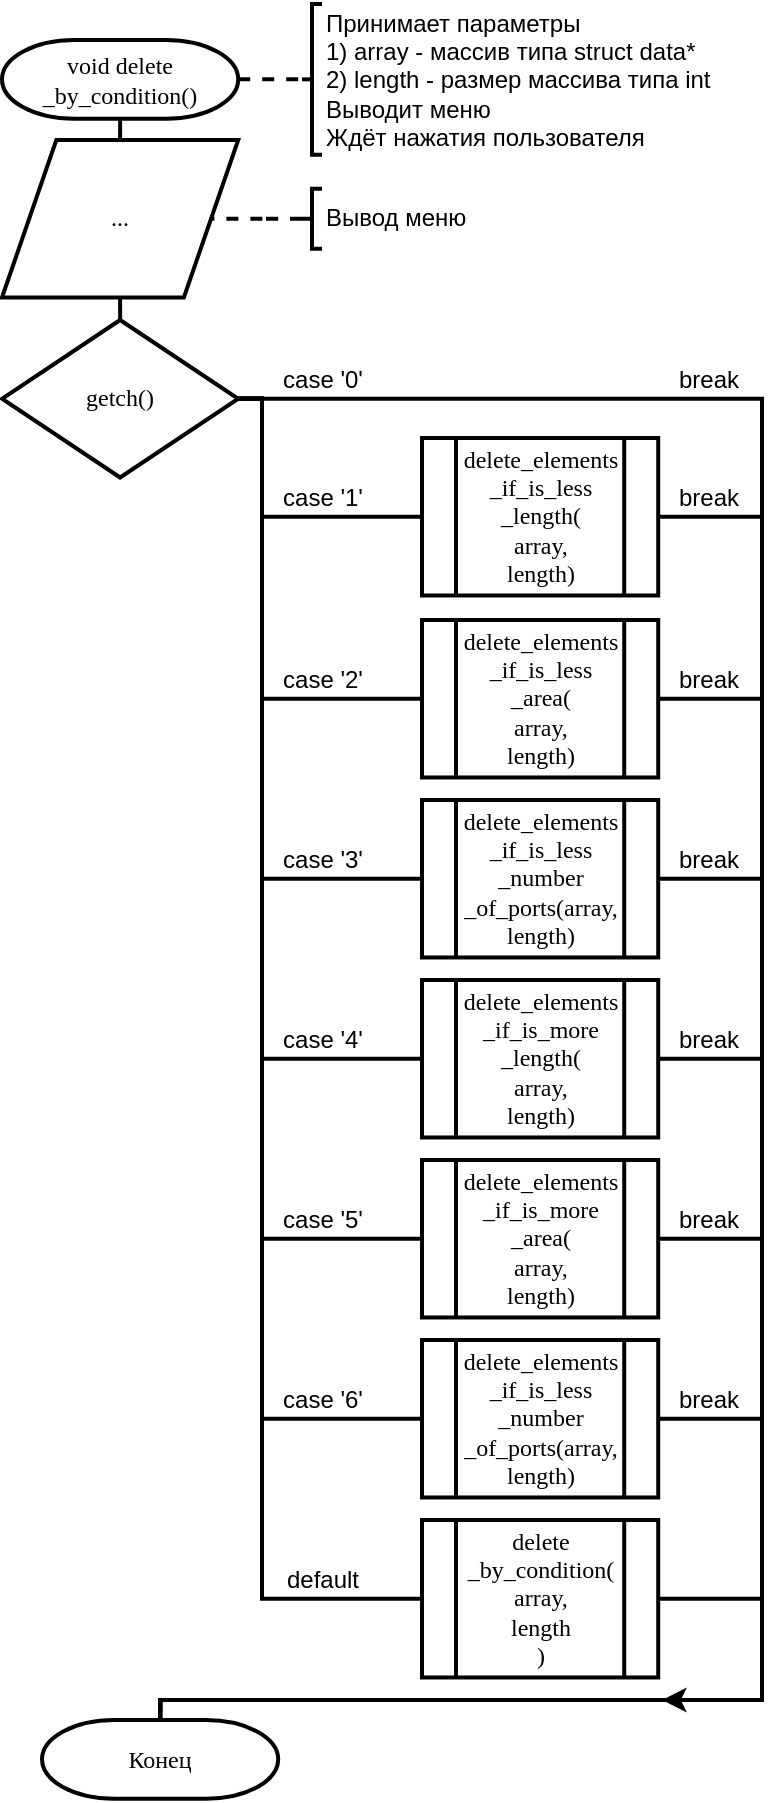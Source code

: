 <mxfile version="13.0.3" type="device" pages="3"><diagram id="72li3vlFoHOpdWb6dp0v" name="1"><mxGraphModel dx="852" dy="494" grid="1" gridSize="10" guides="1" tooltips="1" connect="1" arrows="1" fold="1" page="1" pageScale="1" pageWidth="827" pageHeight="1169" math="0" shadow="0"><root><mxCell id="0"/><mxCell id="1" parent="0"/><mxCell id="wg_2kGPjkeoise_ouPqe-54" style="edgeStyle=orthogonalEdgeStyle;rounded=0;orthogonalLoop=1;jettySize=auto;html=1;exitX=0.5;exitY=1;exitDx=0;exitDy=0;exitPerimeter=0;entryX=0.5;entryY=0;entryDx=0;entryDy=0;endArrow=none;endFill=0;strokeWidth=2;" edge="1" parent="1" source="wg_2kGPjkeoise_ouPqe-1" target="wg_2kGPjkeoise_ouPqe-2"><mxGeometry relative="1" as="geometry"/></mxCell><mxCell id="wg_2kGPjkeoise_ouPqe-64" style="edgeStyle=orthogonalEdgeStyle;rounded=0;orthogonalLoop=1;jettySize=auto;html=1;exitX=1;exitY=0.5;exitDx=0;exitDy=0;exitPerimeter=0;entryX=0;entryY=0.5;entryDx=0;entryDy=0;entryPerimeter=0;dashed=1;endArrow=none;endFill=0;strokeWidth=2;" edge="1" parent="1" source="wg_2kGPjkeoise_ouPqe-1" target="wg_2kGPjkeoise_ouPqe-58"><mxGeometry relative="1" as="geometry"/></mxCell><mxCell id="wg_2kGPjkeoise_ouPqe-1" value="void delete&lt;br&gt;_by_condition()" style="strokeWidth=2;html=1;shape=mxgraph.flowchart.terminator;whiteSpace=wrap;rounded=0;fontFamily=Times New Roman;" vertex="1" parent="1"><mxGeometry x="20" y="60" width="118.11" height="39.37" as="geometry"/></mxCell><mxCell id="wg_2kGPjkeoise_ouPqe-55" style="edgeStyle=orthogonalEdgeStyle;rounded=0;orthogonalLoop=1;jettySize=auto;html=1;exitX=0.5;exitY=1;exitDx=0;exitDy=0;entryX=0.5;entryY=0;entryDx=0;entryDy=0;entryPerimeter=0;endArrow=none;endFill=0;strokeWidth=2;" edge="1" parent="1" source="wg_2kGPjkeoise_ouPqe-2" target="wg_2kGPjkeoise_ouPqe-3"><mxGeometry relative="1" as="geometry"/></mxCell><mxCell id="wg_2kGPjkeoise_ouPqe-2" value="..." style="shape=parallelogram;html=1;strokeWidth=2;perimeter=parallelogramPerimeter;whiteSpace=wrap;rounded=0;arcSize=12;size=0.23;fontFamily=Times New Roman;" vertex="1" parent="1"><mxGeometry x="20" y="110" width="118.11" height="78.74" as="geometry"/></mxCell><mxCell id="wg_2kGPjkeoise_ouPqe-20" style="edgeStyle=orthogonalEdgeStyle;rounded=0;orthogonalLoop=1;jettySize=auto;html=1;exitX=1;exitY=0.5;exitDx=0;exitDy=0;exitPerimeter=0;entryX=0;entryY=0.5;entryDx=0;entryDy=0;endArrow=none;endFill=0;strokeWidth=2;" edge="1" parent="1" source="wg_2kGPjkeoise_ouPqe-3" target="wg_2kGPjkeoise_ouPqe-4"><mxGeometry relative="1" as="geometry"><Array as="points"><mxPoint x="150" y="239"/><mxPoint x="150" y="298"/></Array></mxGeometry></mxCell><mxCell id="wg_2kGPjkeoise_ouPqe-21" style="edgeStyle=orthogonalEdgeStyle;rounded=0;orthogonalLoop=1;jettySize=auto;html=1;exitX=1;exitY=0.5;exitDx=0;exitDy=0;exitPerimeter=0;entryX=0;entryY=0.5;entryDx=0;entryDy=0;endArrow=none;endFill=0;strokeWidth=2;" edge="1" parent="1" source="wg_2kGPjkeoise_ouPqe-3" target="wg_2kGPjkeoise_ouPqe-5"><mxGeometry relative="1" as="geometry"><Array as="points"><mxPoint x="150" y="239"/><mxPoint x="150" y="389"/></Array></mxGeometry></mxCell><mxCell id="wg_2kGPjkeoise_ouPqe-22" style="edgeStyle=orthogonalEdgeStyle;rounded=0;orthogonalLoop=1;jettySize=auto;html=1;exitX=1;exitY=0.5;exitDx=0;exitDy=0;exitPerimeter=0;entryX=0;entryY=0.5;entryDx=0;entryDy=0;endArrow=none;endFill=0;strokeWidth=2;" edge="1" parent="1" source="wg_2kGPjkeoise_ouPqe-3" target="wg_2kGPjkeoise_ouPqe-6"><mxGeometry relative="1" as="geometry"><Array as="points"><mxPoint x="150" y="239"/><mxPoint x="150" y="479"/></Array></mxGeometry></mxCell><mxCell id="wg_2kGPjkeoise_ouPqe-23" style="edgeStyle=orthogonalEdgeStyle;rounded=0;orthogonalLoop=1;jettySize=auto;html=1;exitX=1;exitY=0.5;exitDx=0;exitDy=0;exitPerimeter=0;entryX=0;entryY=0.5;entryDx=0;entryDy=0;endArrow=none;endFill=0;strokeWidth=2;" edge="1" parent="1" source="wg_2kGPjkeoise_ouPqe-3" target="wg_2kGPjkeoise_ouPqe-7"><mxGeometry relative="1" as="geometry"><Array as="points"><mxPoint x="150" y="239"/><mxPoint x="150" y="569"/></Array></mxGeometry></mxCell><mxCell id="wg_2kGPjkeoise_ouPqe-28" style="edgeStyle=orthogonalEdgeStyle;rounded=0;orthogonalLoop=1;jettySize=auto;html=1;exitX=1;exitY=0.5;exitDx=0;exitDy=0;exitPerimeter=0;entryX=0;entryY=0.5;entryDx=0;entryDy=0;endArrow=none;endFill=0;strokeWidth=2;" edge="1" parent="1" source="wg_2kGPjkeoise_ouPqe-3" target="wg_2kGPjkeoise_ouPqe-8"><mxGeometry relative="1" as="geometry"><Array as="points"><mxPoint x="150" y="239"/><mxPoint x="150" y="659"/></Array></mxGeometry></mxCell><mxCell id="wg_2kGPjkeoise_ouPqe-29" style="edgeStyle=orthogonalEdgeStyle;rounded=0;orthogonalLoop=1;jettySize=auto;html=1;exitX=1;exitY=0.5;exitDx=0;exitDy=0;exitPerimeter=0;entryX=0;entryY=0.5;entryDx=0;entryDy=0;endArrow=none;endFill=0;strokeWidth=2;" edge="1" parent="1" source="wg_2kGPjkeoise_ouPqe-3" target="wg_2kGPjkeoise_ouPqe-9"><mxGeometry relative="1" as="geometry"><Array as="points"><mxPoint x="150" y="239"/><mxPoint x="150" y="749"/></Array></mxGeometry></mxCell><mxCell id="wg_2kGPjkeoise_ouPqe-30" style="edgeStyle=orthogonalEdgeStyle;rounded=0;orthogonalLoop=1;jettySize=auto;html=1;exitX=1;exitY=0.5;exitDx=0;exitDy=0;exitPerimeter=0;entryX=0;entryY=0.5;entryDx=0;entryDy=0;endArrow=none;endFill=0;strokeWidth=2;" edge="1" parent="1" source="wg_2kGPjkeoise_ouPqe-3" target="wg_2kGPjkeoise_ouPqe-10"><mxGeometry relative="1" as="geometry"><Array as="points"><mxPoint x="150" y="239"/><mxPoint x="150" y="839"/></Array></mxGeometry></mxCell><mxCell id="wg_2kGPjkeoise_ouPqe-41" style="edgeStyle=orthogonalEdgeStyle;rounded=0;orthogonalLoop=1;jettySize=auto;html=1;exitX=1;exitY=0.5;exitDx=0;exitDy=0;exitPerimeter=0;entryX=0.5;entryY=0;entryDx=0;entryDy=0;entryPerimeter=0;endArrow=none;endFill=0;strokeWidth=2;" edge="1" parent="1" source="wg_2kGPjkeoise_ouPqe-3" target="wg_2kGPjkeoise_ouPqe-11"><mxGeometry relative="1" as="geometry"><Array as="points"><mxPoint x="400" y="239"/><mxPoint x="400" y="890"/><mxPoint x="99" y="890"/></Array></mxGeometry></mxCell><mxCell id="wg_2kGPjkeoise_ouPqe-3" value="getch()" style="strokeWidth=2;html=1;shape=mxgraph.flowchart.decision;whiteSpace=wrap;rounded=0;fontFamily=Times New Roman;" vertex="1" parent="1"><mxGeometry x="20" y="200" width="118.11" height="78.74" as="geometry"/></mxCell><mxCell id="wg_2kGPjkeoise_ouPqe-40" style="edgeStyle=orthogonalEdgeStyle;rounded=0;orthogonalLoop=1;jettySize=auto;html=1;exitX=1;exitY=0.5;exitDx=0;exitDy=0;entryX=0.5;entryY=0;entryDx=0;entryDy=0;entryPerimeter=0;endArrow=none;endFill=0;strokeWidth=2;" edge="1" parent="1" source="wg_2kGPjkeoise_ouPqe-4" target="wg_2kGPjkeoise_ouPqe-11"><mxGeometry relative="1" as="geometry"><Array as="points"><mxPoint x="400" y="298"/><mxPoint x="400" y="890"/><mxPoint x="99" y="890"/></Array></mxGeometry></mxCell><mxCell id="wg_2kGPjkeoise_ouPqe-4" value="delete_elements&lt;br&gt;_if_is_less&lt;br&gt;_length(&lt;br&gt;array,&lt;br&gt;length)" style="verticalLabelPosition=middle;verticalAlign=middle;html=1;shape=process;whiteSpace=wrap;rounded=0;size=0.14;arcSize=6;strokeWidth=2;fontFamily=Times New Roman;labelPosition=center;align=center;" vertex="1" parent="1"><mxGeometry x="230" y="259" width="118.11" height="78.74" as="geometry"/></mxCell><mxCell id="wg_2kGPjkeoise_ouPqe-39" style="edgeStyle=orthogonalEdgeStyle;rounded=0;orthogonalLoop=1;jettySize=auto;html=1;exitX=1;exitY=0.5;exitDx=0;exitDy=0;entryX=0.5;entryY=0;entryDx=0;entryDy=0;entryPerimeter=0;endArrow=none;endFill=0;strokeWidth=2;" edge="1" parent="1" source="wg_2kGPjkeoise_ouPqe-5" target="wg_2kGPjkeoise_ouPqe-11"><mxGeometry relative="1" as="geometry"><Array as="points"><mxPoint x="400" y="389"/><mxPoint x="400" y="890"/><mxPoint x="99" y="890"/></Array></mxGeometry></mxCell><mxCell id="wg_2kGPjkeoise_ouPqe-5" value="delete_elements&lt;br&gt;_if_is_less&lt;br&gt;_area(&lt;br&gt;array,&lt;br&gt;length)" style="verticalLabelPosition=middle;verticalAlign=middle;html=1;shape=process;whiteSpace=wrap;rounded=0;size=0.14;arcSize=6;strokeWidth=2;fontFamily=Times New Roman;labelPosition=center;align=center;" vertex="1" parent="1"><mxGeometry x="230" y="350" width="118.11" height="78.74" as="geometry"/></mxCell><mxCell id="wg_2kGPjkeoise_ouPqe-38" style="edgeStyle=orthogonalEdgeStyle;rounded=0;orthogonalLoop=1;jettySize=auto;html=1;exitX=1;exitY=0.5;exitDx=0;exitDy=0;entryX=0.5;entryY=0;entryDx=0;entryDy=0;entryPerimeter=0;endArrow=none;endFill=0;strokeWidth=2;" edge="1" parent="1" source="wg_2kGPjkeoise_ouPqe-6" target="wg_2kGPjkeoise_ouPqe-11"><mxGeometry relative="1" as="geometry"><Array as="points"><mxPoint x="400" y="479"/><mxPoint x="400" y="890"/><mxPoint x="99" y="890"/></Array></mxGeometry></mxCell><mxCell id="wg_2kGPjkeoise_ouPqe-6" value="delete_elements&lt;br&gt;_if_is_less&lt;br&gt;_number&lt;br&gt;_of_ports(array,&lt;br&gt;length)" style="verticalLabelPosition=middle;verticalAlign=middle;html=1;shape=process;whiteSpace=wrap;rounded=0;size=0.14;arcSize=6;strokeWidth=2;fontFamily=Times New Roman;labelPosition=center;align=center;" vertex="1" parent="1"><mxGeometry x="230" y="440" width="118.11" height="78.74" as="geometry"/></mxCell><mxCell id="wg_2kGPjkeoise_ouPqe-37" style="edgeStyle=orthogonalEdgeStyle;rounded=0;orthogonalLoop=1;jettySize=auto;html=1;exitX=1;exitY=0.5;exitDx=0;exitDy=0;entryX=0.5;entryY=0;entryDx=0;entryDy=0;entryPerimeter=0;endArrow=none;endFill=0;strokeWidth=2;" edge="1" parent="1" source="wg_2kGPjkeoise_ouPqe-7" target="wg_2kGPjkeoise_ouPqe-11"><mxGeometry relative="1" as="geometry"><Array as="points"><mxPoint x="400" y="569"/><mxPoint x="400" y="890"/><mxPoint x="99" y="890"/></Array></mxGeometry></mxCell><mxCell id="wg_2kGPjkeoise_ouPqe-7" value="delete_elements&lt;br&gt;_if_is_more&lt;br&gt;_length(&lt;br&gt;array,&lt;br&gt;length)" style="verticalLabelPosition=middle;verticalAlign=middle;html=1;shape=process;whiteSpace=wrap;rounded=0;size=0.14;arcSize=6;strokeWidth=2;fontFamily=Times New Roman;labelPosition=center;align=center;" vertex="1" parent="1"><mxGeometry x="230" y="530" width="118.11" height="78.74" as="geometry"/></mxCell><mxCell id="wg_2kGPjkeoise_ouPqe-35" style="edgeStyle=orthogonalEdgeStyle;rounded=0;orthogonalLoop=1;jettySize=auto;html=1;exitX=1;exitY=0.5;exitDx=0;exitDy=0;entryX=0.5;entryY=0;entryDx=0;entryDy=0;entryPerimeter=0;endArrow=none;endFill=0;strokeWidth=2;" edge="1" parent="1" source="wg_2kGPjkeoise_ouPqe-8" target="wg_2kGPjkeoise_ouPqe-11"><mxGeometry relative="1" as="geometry"><Array as="points"><mxPoint x="400" y="659"/><mxPoint x="400" y="890"/><mxPoint x="99" y="890"/></Array></mxGeometry></mxCell><mxCell id="wg_2kGPjkeoise_ouPqe-8" value="delete_elements&lt;br&gt;_if_is_more&lt;br&gt;_area(&lt;br&gt;array,&lt;br&gt;length)" style="verticalLabelPosition=middle;verticalAlign=middle;html=1;shape=process;whiteSpace=wrap;rounded=0;size=0.14;arcSize=6;strokeWidth=2;fontFamily=Times New Roman;labelPosition=center;align=center;" vertex="1" parent="1"><mxGeometry x="230" y="620" width="118.11" height="78.74" as="geometry"/></mxCell><mxCell id="wg_2kGPjkeoise_ouPqe-33" style="edgeStyle=orthogonalEdgeStyle;rounded=0;orthogonalLoop=1;jettySize=auto;html=1;exitX=1;exitY=0.5;exitDx=0;exitDy=0;entryX=0.5;entryY=0;entryDx=0;entryDy=0;entryPerimeter=0;endArrow=none;endFill=0;strokeWidth=2;" edge="1" parent="1" source="wg_2kGPjkeoise_ouPqe-9" target="wg_2kGPjkeoise_ouPqe-11"><mxGeometry relative="1" as="geometry"><Array as="points"><mxPoint x="400" y="749"/><mxPoint x="400" y="890"/><mxPoint x="99" y="890"/></Array></mxGeometry></mxCell><mxCell id="wg_2kGPjkeoise_ouPqe-9" value="delete_elements&lt;br&gt;_if_is_less&lt;br&gt;_number&lt;br&gt;_of_ports(array,&lt;br&gt;length)" style="verticalLabelPosition=middle;verticalAlign=middle;html=1;shape=process;whiteSpace=wrap;rounded=0;size=0.14;arcSize=6;strokeWidth=2;fontFamily=Times New Roman;labelPosition=center;align=center;" vertex="1" parent="1"><mxGeometry x="230" y="710" width="118.11" height="78.74" as="geometry"/></mxCell><mxCell id="wg_2kGPjkeoise_ouPqe-31" style="edgeStyle=orthogonalEdgeStyle;rounded=0;orthogonalLoop=1;jettySize=auto;html=1;exitX=1;exitY=0.5;exitDx=0;exitDy=0;entryX=0.5;entryY=0;entryDx=0;entryDy=0;entryPerimeter=0;endArrow=none;endFill=0;strokeWidth=2;" edge="1" parent="1" source="wg_2kGPjkeoise_ouPqe-10" target="wg_2kGPjkeoise_ouPqe-11"><mxGeometry relative="1" as="geometry"><Array as="points"><mxPoint x="400" y="839"/><mxPoint x="400" y="890"/><mxPoint x="99" y="890"/></Array></mxGeometry></mxCell><mxCell id="wg_2kGPjkeoise_ouPqe-10" value="delete&lt;br&gt;_by_condition(&lt;br&gt;array,&lt;br&gt;length&lt;br&gt;)" style="verticalLabelPosition=middle;verticalAlign=middle;html=1;shape=process;whiteSpace=wrap;rounded=0;size=0.14;arcSize=6;strokeWidth=2;fontFamily=Times New Roman;labelPosition=center;align=center;" vertex="1" parent="1"><mxGeometry x="230" y="800" width="118.11" height="78.74" as="geometry"/></mxCell><mxCell id="wg_2kGPjkeoise_ouPqe-11" value="Конец" style="strokeWidth=2;html=1;shape=mxgraph.flowchart.terminator;whiteSpace=wrap;rounded=0;fontFamily=Times New Roman;" vertex="1" parent="1"><mxGeometry x="40" y="900" width="118.11" height="39.37" as="geometry"/></mxCell><mxCell id="wg_2kGPjkeoise_ouPqe-24" value="case '1'" style="text;html=1;align=center;verticalAlign=middle;resizable=0;points=[];autosize=1;" vertex="1" parent="1"><mxGeometry x="150" y="278.74" width="60" height="20" as="geometry"/></mxCell><mxCell id="wg_2kGPjkeoise_ouPqe-25" value="case '2'" style="text;html=1;align=center;verticalAlign=middle;resizable=0;points=[];autosize=1;" vertex="1" parent="1"><mxGeometry x="150" y="370" width="60" height="20" as="geometry"/></mxCell><mxCell id="wg_2kGPjkeoise_ouPqe-26" value="case '3'" style="text;html=1;align=center;verticalAlign=middle;resizable=0;points=[];autosize=1;" vertex="1" parent="1"><mxGeometry x="150" y="460" width="60" height="20" as="geometry"/></mxCell><mxCell id="wg_2kGPjkeoise_ouPqe-27" value="case '4'" style="text;html=1;align=center;verticalAlign=middle;resizable=0;points=[];autosize=1;" vertex="1" parent="1"><mxGeometry x="150" y="550" width="60" height="20" as="geometry"/></mxCell><mxCell id="wg_2kGPjkeoise_ouPqe-34" value="break" style="text;html=1;align=center;verticalAlign=middle;resizable=0;points=[];autosize=1;" vertex="1" parent="1"><mxGeometry x="348.11" y="730" width="50" height="20" as="geometry"/></mxCell><mxCell id="wg_2kGPjkeoise_ouPqe-42" value="break" style="text;html=1;align=center;verticalAlign=middle;resizable=0;points=[];autosize=1;" vertex="1" parent="1"><mxGeometry x="348.11" y="640" width="50" height="20" as="geometry"/></mxCell><mxCell id="wg_2kGPjkeoise_ouPqe-43" value="break" style="text;html=1;align=center;verticalAlign=middle;resizable=0;points=[];autosize=1;" vertex="1" parent="1"><mxGeometry x="348.11" y="550" width="50" height="20" as="geometry"/></mxCell><mxCell id="wg_2kGPjkeoise_ouPqe-44" value="break" style="text;html=1;align=center;verticalAlign=middle;resizable=0;points=[];autosize=1;" vertex="1" parent="1"><mxGeometry x="348.11" y="460" width="50" height="20" as="geometry"/></mxCell><mxCell id="wg_2kGPjkeoise_ouPqe-45" value="break" style="text;html=1;align=center;verticalAlign=middle;resizable=0;points=[];autosize=1;" vertex="1" parent="1"><mxGeometry x="348.11" y="370" width="50" height="20" as="geometry"/></mxCell><mxCell id="wg_2kGPjkeoise_ouPqe-46" value="break" style="text;html=1;align=center;verticalAlign=middle;resizable=0;points=[];autosize=1;" vertex="1" parent="1"><mxGeometry x="348.11" y="278.74" width="50" height="20" as="geometry"/></mxCell><mxCell id="wg_2kGPjkeoise_ouPqe-47" value="break" style="text;html=1;align=center;verticalAlign=middle;resizable=0;points=[];autosize=1;" vertex="1" parent="1"><mxGeometry x="348.11" y="220" width="50" height="20" as="geometry"/></mxCell><mxCell id="wg_2kGPjkeoise_ouPqe-49" value="case '0'" style="text;html=1;align=center;verticalAlign=middle;resizable=0;points=[];autosize=1;" vertex="1" parent="1"><mxGeometry x="150" y="220" width="60" height="20" as="geometry"/></mxCell><mxCell id="wg_2kGPjkeoise_ouPqe-50" value="case '5'" style="text;html=1;align=center;verticalAlign=middle;resizable=0;points=[];autosize=1;" vertex="1" parent="1"><mxGeometry x="150" y="640" width="60" height="20" as="geometry"/></mxCell><mxCell id="wg_2kGPjkeoise_ouPqe-51" value="case '6'" style="text;html=1;align=center;verticalAlign=middle;resizable=0;points=[];autosize=1;" vertex="1" parent="1"><mxGeometry x="150" y="730" width="60" height="20" as="geometry"/></mxCell><mxCell id="wg_2kGPjkeoise_ouPqe-52" value="default" style="text;html=1;align=center;verticalAlign=middle;resizable=0;points=[];autosize=1;" vertex="1" parent="1"><mxGeometry x="155" y="820" width="50" height="20" as="geometry"/></mxCell><mxCell id="wg_2kGPjkeoise_ouPqe-56" value="" style="endArrow=classic;html=1;strokeWidth=2;" edge="1" parent="1"><mxGeometry width="50" height="50" relative="1" as="geometry"><mxPoint x="390" y="890" as="sourcePoint"/><mxPoint x="350" y="890" as="targetPoint"/></mxGeometry></mxCell><mxCell id="wg_2kGPjkeoise_ouPqe-61" style="edgeStyle=orthogonalEdgeStyle;rounded=0;orthogonalLoop=1;jettySize=auto;html=1;exitX=0;exitY=0.5;exitDx=0;exitDy=0;exitPerimeter=0;entryX=1;entryY=0.5;entryDx=0;entryDy=0;dashed=1;endArrow=none;endFill=0;strokeWidth=2;" edge="1" parent="1" source="wg_2kGPjkeoise_ouPqe-57" target="wg_2kGPjkeoise_ouPqe-2"><mxGeometry relative="1" as="geometry"/></mxCell><mxCell id="wg_2kGPjkeoise_ouPqe-57" value="Вывод меню" style="strokeWidth=2;html=1;shape=mxgraph.flowchart.annotation_2;align=left;labelPosition=right;pointerEvents=1;" vertex="1" parent="1"><mxGeometry x="170" y="134.37" width="10" height="30" as="geometry"/></mxCell><mxCell id="wg_2kGPjkeoise_ouPqe-59" style="edgeStyle=orthogonalEdgeStyle;rounded=1;orthogonalLoop=1;jettySize=auto;html=1;exitX=0;exitY=0.5;exitDx=0;exitDy=0;exitPerimeter=0;entryX=1;entryY=0.5;entryDx=0;entryDy=0;entryPerimeter=0;endArrow=none;endFill=0;strokeWidth=2;dashed=1;strokeColor=none;" edge="1" parent="1" source="wg_2kGPjkeoise_ouPqe-58" target="wg_2kGPjkeoise_ouPqe-1"><mxGeometry relative="1" as="geometry"/></mxCell><mxCell id="wg_2kGPjkeoise_ouPqe-58" value="Принимает параметры&lt;br&gt;1) array - массив типа struct data*&lt;br&gt;2) length - размер массива типа int&lt;br&gt;Выводит меню&lt;br&gt;Ждёт нажатия пользователя" style="strokeWidth=2;html=1;shape=mxgraph.flowchart.annotation_2;align=left;labelPosition=right;pointerEvents=1;" vertex="1" parent="1"><mxGeometry x="170" y="41.95" width="10" height="75.47" as="geometry"/></mxCell></root></mxGraphModel></diagram><diagram id="25ICECinQQuRhcQl1egE" name="2"><mxGraphModel dx="852" dy="494" grid="1" gridSize="10" guides="1" tooltips="1" connect="1" arrows="1" fold="1" page="1" pageScale="1" pageWidth="827" pageHeight="1169" math="0" shadow="0"><root><mxCell id="hcoQgT1XIqD4vHa4s2Qh-0"/><mxCell id="hcoQgT1XIqD4vHa4s2Qh-1" parent="hcoQgT1XIqD4vHa4s2Qh-0"/><mxCell id="hcoQgT1XIqD4vHa4s2Qh-24" style="edgeStyle=orthogonalEdgeStyle;rounded=0;orthogonalLoop=1;jettySize=auto;html=1;exitX=0.5;exitY=1;exitDx=0;exitDy=0;exitPerimeter=0;entryX=0.5;entryY=0;entryDx=0;entryDy=0;endArrow=none;endFill=0;strokeWidth=2;fontFamily=Times New Roman;" edge="1" parent="hcoQgT1XIqD4vHa4s2Qh-1" source="hcoQgT1XIqD4vHa4s2Qh-2" target="hcoQgT1XIqD4vHa4s2Qh-3"><mxGeometry relative="1" as="geometry"/></mxCell><mxCell id="hcoQgT1XIqD4vHa4s2Qh-2" value="void delete_elements&lt;br&gt;_if_is_less_length()" style="strokeWidth=2;html=1;shape=mxgraph.flowchart.terminator;whiteSpace=wrap;rounded=0;fontFamily=Times New Roman;" vertex="1" parent="hcoQgT1XIqD4vHa4s2Qh-1"><mxGeometry x="40" y="90" width="118.11" height="39.37" as="geometry"/></mxCell><mxCell id="hcoQgT1XIqD4vHa4s2Qh-25" style="edgeStyle=orthogonalEdgeStyle;rounded=0;orthogonalLoop=1;jettySize=auto;html=1;exitX=1;exitY=0.5;exitDx=0;exitDy=0;entryX=0;entryY=0.5;entryDx=0;entryDy=0;endArrow=none;endFill=0;strokeWidth=2;fontFamily=Times New Roman;" edge="1" parent="hcoQgT1XIqD4vHa4s2Qh-1" source="hcoQgT1XIqD4vHa4s2Qh-3" target="hcoQgT1XIqD4vHa4s2Qh-4"><mxGeometry relative="1" as="geometry"/></mxCell><mxCell id="hcoQgT1XIqD4vHa4s2Qh-3" value="(Спросить&lt;br&gt;меньше&lt;br&gt;чего удалить)" style="shape=parallelogram;html=1;strokeWidth=2;perimeter=parallelogramPerimeter;whiteSpace=wrap;rounded=0;arcSize=12;size=0.23;fontFamily=Times New Roman;" vertex="1" parent="hcoQgT1XIqD4vHa4s2Qh-1"><mxGeometry x="40" y="139.37" width="118.11" height="78.74" as="geometry"/></mxCell><mxCell id="hcoQgT1XIqD4vHa4s2Qh-28" style="edgeStyle=orthogonalEdgeStyle;rounded=0;orthogonalLoop=1;jettySize=auto;html=1;exitX=0.5;exitY=1;exitDx=0;exitDy=0;entryX=0.5;entryY=0;entryDx=0;entryDy=0;entryPerimeter=0;endArrow=none;endFill=0;strokeWidth=2;fontFamily=Times New Roman;" edge="1" parent="hcoQgT1XIqD4vHa4s2Qh-1" source="hcoQgT1XIqD4vHa4s2Qh-4" target="hcoQgT1XIqD4vHa4s2Qh-5"><mxGeometry relative="1" as="geometry"><Array as="points"><mxPoint x="217" y="230"/><mxPoint x="99" y="230"/></Array></mxGeometry></mxCell><mxCell id="hcoQgT1XIqD4vHa4s2Qh-4" value="number" style="shape=parallelogram;html=1;strokeWidth=2;perimeter=parallelogramPerimeter;whiteSpace=wrap;rounded=0;arcSize=12;size=0.23;fontFamily=Times New Roman;" vertex="1" parent="hcoQgT1XIqD4vHa4s2Qh-1"><mxGeometry x="158.11" y="139.37" width="118.11" height="78.74" as="geometry"/></mxCell><mxCell id="hcoQgT1XIqD4vHa4s2Qh-23" style="edgeStyle=orthogonalEdgeStyle;rounded=0;orthogonalLoop=1;jettySize=auto;html=1;exitX=0.5;exitY=1;exitDx=0;exitDy=0;exitPerimeter=0;entryX=0.5;entryY=0;entryDx=0;entryDy=0;entryPerimeter=0;endArrow=none;endFill=0;strokeWidth=2;fontFamily=Times New Roman;" edge="1" parent="hcoQgT1XIqD4vHa4s2Qh-1" source="hcoQgT1XIqD4vHa4s2Qh-5" target="hcoQgT1XIqD4vHa4s2Qh-7"><mxGeometry relative="1" as="geometry"/></mxCell><mxCell id="hcoQgT1XIqD4vHa4s2Qh-5" value="i = 0&lt;br&gt;i &amp;lt; length" style="strokeWidth=2;html=1;shape=mxgraph.flowchart.loop_limit;whiteSpace=wrap;rounded=0;fontFamily=Times New Roman;" vertex="1" parent="hcoQgT1XIqD4vHa4s2Qh-1"><mxGeometry x="40" y="240" width="118.11" height="78.74" as="geometry"/></mxCell><mxCell id="hcoQgT1XIqD4vHa4s2Qh-15" style="edgeStyle=orthogonalEdgeStyle;rounded=0;orthogonalLoop=1;jettySize=auto;html=1;exitX=1;exitY=0.5;exitDx=0;exitDy=0;exitPerimeter=0;entryX=0.5;entryY=1;entryDx=0;entryDy=0;entryPerimeter=0;endArrow=none;endFill=0;strokeWidth=2;fontFamily=Times New Roman;" edge="1" parent="hcoQgT1XIqD4vHa4s2Qh-1" source="hcoQgT1XIqD4vHa4s2Qh-7" target="hcoQgT1XIqD4vHa4s2Qh-14"><mxGeometry relative="1" as="geometry"><Array as="points"><mxPoint x="178" y="369"/><mxPoint x="178" y="960"/><mxPoint x="99" y="960"/></Array></mxGeometry></mxCell><mxCell id="hcoQgT1XIqD4vHa4s2Qh-17" style="edgeStyle=orthogonalEdgeStyle;rounded=0;orthogonalLoop=1;jettySize=auto;html=1;exitX=0.5;exitY=1;exitDx=0;exitDy=0;exitPerimeter=0;entryX=0.5;entryY=0;entryDx=0;entryDy=0;entryPerimeter=0;endArrow=none;endFill=0;strokeWidth=2;fontFamily=Times New Roman;" edge="1" parent="hcoQgT1XIqD4vHa4s2Qh-1" source="hcoQgT1XIqD4vHa4s2Qh-7" target="hcoQgT1XIqD4vHa4s2Qh-8"><mxGeometry relative="1" as="geometry"/></mxCell><mxCell id="hcoQgT1XIqD4vHa4s2Qh-7" value="array[i].length&lt;br&gt;&amp;lt; number" style="strokeWidth=2;html=1;shape=mxgraph.flowchart.decision;whiteSpace=wrap;rounded=0;fontFamily=Times New Roman;" vertex="1" parent="hcoQgT1XIqD4vHa4s2Qh-1"><mxGeometry x="40" y="330" width="118.11" height="78.74" as="geometry"/></mxCell><mxCell id="hcoQgT1XIqD4vHa4s2Qh-18" style="edgeStyle=orthogonalEdgeStyle;rounded=0;orthogonalLoop=1;jettySize=auto;html=1;exitX=0.5;exitY=1;exitDx=0;exitDy=0;exitPerimeter=0;entryX=0.5;entryY=0;entryDx=0;entryDy=0;endArrow=none;endFill=0;strokeWidth=2;fontFamily=Times New Roman;" edge="1" parent="hcoQgT1XIqD4vHa4s2Qh-1" source="hcoQgT1XIqD4vHa4s2Qh-8" target="hcoQgT1XIqD4vHa4s2Qh-9"><mxGeometry relative="1" as="geometry"/></mxCell><mxCell id="hcoQgT1XIqD4vHa4s2Qh-8" value="j = i&lt;br&gt;j &amp;lt; length" style="strokeWidth=2;html=1;shape=mxgraph.flowchart.loop_limit;whiteSpace=wrap;rounded=0;fontFamily=Times New Roman;" vertex="1" parent="hcoQgT1XIqD4vHa4s2Qh-1"><mxGeometry x="40" y="420" width="118.11" height="78.74" as="geometry"/></mxCell><mxCell id="hcoQgT1XIqD4vHa4s2Qh-19" style="edgeStyle=orthogonalEdgeStyle;rounded=0;orthogonalLoop=1;jettySize=auto;html=1;exitX=0.5;exitY=1;exitDx=0;exitDy=0;entryX=0.5;entryY=1;entryDx=0;entryDy=0;entryPerimeter=0;endArrow=none;endFill=0;strokeWidth=2;fontFamily=Times New Roman;" edge="1" parent="hcoQgT1XIqD4vHa4s2Qh-1" source="hcoQgT1XIqD4vHa4s2Qh-9" target="hcoQgT1XIqD4vHa4s2Qh-10"><mxGeometry relative="1" as="geometry"/></mxCell><mxCell id="hcoQgT1XIqD4vHa4s2Qh-9" value="array[j] = array[j + 1]" style="rounded=0;whiteSpace=wrap;html=1;absoluteArcSize=1;arcSize=14;strokeWidth=2;fontFamily=Times New Roman;" vertex="1" parent="hcoQgT1XIqD4vHa4s2Qh-1"><mxGeometry x="40" y="510" width="118.11" height="78.74" as="geometry"/></mxCell><mxCell id="hcoQgT1XIqD4vHa4s2Qh-20" style="edgeStyle=orthogonalEdgeStyle;rounded=0;orthogonalLoop=1;jettySize=auto;html=1;exitX=0.5;exitY=0;exitDx=0;exitDy=0;exitPerimeter=0;entryX=0.5;entryY=0;entryDx=0;entryDy=0;endArrow=none;endFill=0;strokeWidth=2;fontFamily=Times New Roman;" edge="1" parent="hcoQgT1XIqD4vHa4s2Qh-1" source="hcoQgT1XIqD4vHa4s2Qh-10" target="hcoQgT1XIqD4vHa4s2Qh-11"><mxGeometry relative="1" as="geometry"/></mxCell><mxCell id="hcoQgT1XIqD4vHa4s2Qh-10" value="j++" style="strokeWidth=2;html=1;shape=mxgraph.flowchart.loop_limit;whiteSpace=wrap;rounded=0;fontFamily=Times New Roman;flipV=1;" vertex="1" parent="hcoQgT1XIqD4vHa4s2Qh-1"><mxGeometry x="40" y="600" width="118.11" height="78.74" as="geometry"/></mxCell><mxCell id="hcoQgT1XIqD4vHa4s2Qh-21" style="edgeStyle=orthogonalEdgeStyle;rounded=0;orthogonalLoop=1;jettySize=auto;html=1;exitX=0.5;exitY=1;exitDx=0;exitDy=0;entryX=0.5;entryY=0;entryDx=0;entryDy=0;endArrow=none;endFill=0;strokeWidth=2;fontFamily=Times New Roman;" edge="1" parent="hcoQgT1XIqD4vHa4s2Qh-1" source="hcoQgT1XIqD4vHa4s2Qh-11" target="hcoQgT1XIqD4vHa4s2Qh-12"><mxGeometry relative="1" as="geometry"/></mxCell><mxCell id="hcoQgT1XIqD4vHa4s2Qh-11" value="length--" style="rounded=0;whiteSpace=wrap;html=1;absoluteArcSize=1;arcSize=14;strokeWidth=2;fontFamily=Times New Roman;" vertex="1" parent="hcoQgT1XIqD4vHa4s2Qh-1"><mxGeometry x="40" y="690" width="118.11" height="78.74" as="geometry"/></mxCell><mxCell id="hcoQgT1XIqD4vHa4s2Qh-22" style="edgeStyle=orthogonalEdgeStyle;rounded=0;orthogonalLoop=1;jettySize=auto;html=1;exitX=0.5;exitY=1;exitDx=0;exitDy=0;entryX=0.5;entryY=0;entryDx=0;entryDy=0;endArrow=none;endFill=0;strokeWidth=2;fontFamily=Times New Roman;" edge="1" parent="hcoQgT1XIqD4vHa4s2Qh-1" source="hcoQgT1XIqD4vHa4s2Qh-12" target="hcoQgT1XIqD4vHa4s2Qh-13"><mxGeometry relative="1" as="geometry"/></mxCell><mxCell id="hcoQgT1XIqD4vHa4s2Qh-12" value="array = (struct data*) realloc(&lt;br&gt;array, length * sizeof(struct data)&lt;br&gt;)" style="rounded=0;whiteSpace=wrap;html=1;absoluteArcSize=1;arcSize=14;strokeWidth=2;fontFamily=Times New Roman;" vertex="1" parent="hcoQgT1XIqD4vHa4s2Qh-1"><mxGeometry x="40" y="780" width="118.11" height="78.74" as="geometry"/></mxCell><mxCell id="hcoQgT1XIqD4vHa4s2Qh-16" style="edgeStyle=orthogonalEdgeStyle;rounded=0;orthogonalLoop=1;jettySize=auto;html=1;exitX=0.5;exitY=1;exitDx=0;exitDy=0;entryX=0.5;entryY=1;entryDx=0;entryDy=0;entryPerimeter=0;endArrow=none;endFill=0;strokeWidth=2;fontFamily=Times New Roman;" edge="1" parent="hcoQgT1XIqD4vHa4s2Qh-1" source="hcoQgT1XIqD4vHa4s2Qh-13" target="hcoQgT1XIqD4vHa4s2Qh-14"><mxGeometry relative="1" as="geometry"/></mxCell><mxCell id="hcoQgT1XIqD4vHa4s2Qh-13" value="i--" style="rounded=0;whiteSpace=wrap;html=1;absoluteArcSize=1;arcSize=14;strokeWidth=2;fontFamily=Times New Roman;" vertex="1" parent="hcoQgT1XIqD4vHa4s2Qh-1"><mxGeometry x="40" y="870" width="118.11" height="78.74" as="geometry"/></mxCell><mxCell id="hcoQgT1XIqD4vHa4s2Qh-30" style="edgeStyle=orthogonalEdgeStyle;rounded=0;orthogonalLoop=1;jettySize=auto;html=1;exitX=0.5;exitY=0;exitDx=0;exitDy=0;exitPerimeter=0;entryX=0.5;entryY=0;entryDx=0;entryDy=0;endArrow=none;endFill=0;strokeWidth=2;fontFamily=Times New Roman;" edge="1" parent="hcoQgT1XIqD4vHa4s2Qh-1" source="hcoQgT1XIqD4vHa4s2Qh-14" target="hcoQgT1XIqD4vHa4s2Qh-29"><mxGeometry relative="1" as="geometry"/></mxCell><mxCell id="hcoQgT1XIqD4vHa4s2Qh-14" value="i++" style="strokeWidth=2;html=1;shape=mxgraph.flowchart.loop_limit;whiteSpace=wrap;rounded=0;fontFamily=Times New Roman;flipV=1;" vertex="1" parent="hcoQgT1XIqD4vHa4s2Qh-1"><mxGeometry x="40" y="970" width="118.11" height="78.74" as="geometry"/></mxCell><mxCell id="hcoQgT1XIqD4vHa4s2Qh-32" style="edgeStyle=orthogonalEdgeStyle;rounded=0;orthogonalLoop=1;jettySize=auto;html=1;exitX=0.5;exitY=1;exitDx=0;exitDy=0;entryX=0.5;entryY=0;entryDx=0;entryDy=0;entryPerimeter=0;endArrow=none;endFill=0;strokeWidth=2;fontFamily=Times New Roman;" edge="1" parent="hcoQgT1XIqD4vHa4s2Qh-1" source="hcoQgT1XIqD4vHa4s2Qh-29" target="hcoQgT1XIqD4vHa4s2Qh-31"><mxGeometry relative="1" as="geometry"/></mxCell><mxCell id="hcoQgT1XIqD4vHa4s2Qh-29" value="menu(&lt;br&gt;array,&lt;br&gt;length&lt;br&gt;)" style="verticalLabelPosition=middle;verticalAlign=middle;html=1;shape=process;whiteSpace=wrap;rounded=0;size=0.14;arcSize=6;strokeWidth=2;fontFamily=Times New Roman;labelPosition=center;align=center;" vertex="1" parent="hcoQgT1XIqD4vHa4s2Qh-1"><mxGeometry x="40" y="1060" width="118.11" height="78.74" as="geometry"/></mxCell><mxCell id="hcoQgT1XIqD4vHa4s2Qh-31" value="Конец" style="strokeWidth=2;html=1;shape=mxgraph.flowchart.terminator;whiteSpace=wrap;rounded=0;fontFamily=Times New Roman;" vertex="1" parent="hcoQgT1XIqD4vHa4s2Qh-1"><mxGeometry x="40" y="1150" width="118.11" height="39.37" as="geometry"/></mxCell><mxCell id="hcoQgT1XIqD4vHa4s2Qh-35" style="edgeStyle=orthogonalEdgeStyle;rounded=0;orthogonalLoop=1;jettySize=auto;html=1;exitX=0;exitY=0.5;exitDx=0;exitDy=0;exitPerimeter=0;entryX=1;entryY=0.5;entryDx=0;entryDy=0;entryPerimeter=0;endArrow=none;endFill=0;strokeWidth=2;dashed=1;fontFamily=Times New Roman;" edge="1" parent="hcoQgT1XIqD4vHa4s2Qh-1" source="hcoQgT1XIqD4vHa4s2Qh-33" target="hcoQgT1XIqD4vHa4s2Qh-2"><mxGeometry relative="1" as="geometry"><Array as="points"><mxPoint x="40" y="40"/><mxPoint x="40" y="80"/><mxPoint x="178" y="80"/><mxPoint x="178" y="110"/></Array></mxGeometry></mxCell><mxCell id="hcoQgT1XIqD4vHa4s2Qh-33" value="Принимает параметры&lt;br&gt;1) array - массив типа struct data*&lt;br&gt;2) length - размер массива типа int&lt;br&gt;Удаляет элемент по условию" style="strokeWidth=2;html=1;shape=mxgraph.flowchart.annotation_2;align=left;labelPosition=right;pointerEvents=1;fontFamily=Times New Roman;" vertex="1" parent="hcoQgT1XIqD4vHa4s2Qh-1"><mxGeometry x="60.0" y="10" width="10" height="60.31" as="geometry"/></mxCell><mxCell id="hcoQgT1XIqD4vHa4s2Qh-96" style="edgeStyle=orthogonalEdgeStyle;rounded=0;orthogonalLoop=1;jettySize=auto;html=1;exitX=0.5;exitY=1;exitDx=0;exitDy=0;exitPerimeter=0;entryX=0.5;entryY=0;entryDx=0;entryDy=0;endArrow=none;endFill=0;strokeWidth=2;fontFamily=Times New Roman;" edge="1" parent="hcoQgT1XIqD4vHa4s2Qh-1" source="hcoQgT1XIqD4vHa4s2Qh-97" target="hcoQgT1XIqD4vHa4s2Qh-99"><mxGeometry relative="1" as="geometry"/></mxCell><mxCell id="hcoQgT1XIqD4vHa4s2Qh-97" value="void delete_elements&lt;br&gt;_if_is_less_area()" style="strokeWidth=2;html=1;shape=mxgraph.flowchart.terminator;whiteSpace=wrap;rounded=0;fontFamily=Times New Roman;" vertex="1" parent="hcoQgT1XIqD4vHa4s2Qh-1"><mxGeometry x="290" y="90" width="118.11" height="39.37" as="geometry"/></mxCell><mxCell id="hcoQgT1XIqD4vHa4s2Qh-98" style="edgeStyle=orthogonalEdgeStyle;rounded=0;orthogonalLoop=1;jettySize=auto;html=1;exitX=1;exitY=0.5;exitDx=0;exitDy=0;entryX=0;entryY=0.5;entryDx=0;entryDy=0;endArrow=none;endFill=0;strokeWidth=2;fontFamily=Times New Roman;" edge="1" parent="hcoQgT1XIqD4vHa4s2Qh-1" source="hcoQgT1XIqD4vHa4s2Qh-99" target="hcoQgT1XIqD4vHa4s2Qh-101"><mxGeometry relative="1" as="geometry"/></mxCell><mxCell id="hcoQgT1XIqD4vHa4s2Qh-99" value="(Спросить&lt;br&gt;меньше&lt;br&gt;чего удалить)" style="shape=parallelogram;html=1;strokeWidth=2;perimeter=parallelogramPerimeter;whiteSpace=wrap;rounded=0;arcSize=12;size=0.23;fontFamily=Times New Roman;" vertex="1" parent="hcoQgT1XIqD4vHa4s2Qh-1"><mxGeometry x="290" y="139.37" width="118.11" height="78.74" as="geometry"/></mxCell><mxCell id="hcoQgT1XIqD4vHa4s2Qh-100" style="edgeStyle=orthogonalEdgeStyle;rounded=0;orthogonalLoop=1;jettySize=auto;html=1;exitX=0.5;exitY=1;exitDx=0;exitDy=0;entryX=0.5;entryY=0;entryDx=0;entryDy=0;entryPerimeter=0;endArrow=none;endFill=0;strokeWidth=2;fontFamily=Times New Roman;" edge="1" parent="hcoQgT1XIqD4vHa4s2Qh-1" source="hcoQgT1XIqD4vHa4s2Qh-101" target="hcoQgT1XIqD4vHa4s2Qh-103"><mxGeometry relative="1" as="geometry"><Array as="points"><mxPoint x="467" y="230"/><mxPoint x="349" y="230"/></Array></mxGeometry></mxCell><mxCell id="hcoQgT1XIqD4vHa4s2Qh-101" value="number" style="shape=parallelogram;html=1;strokeWidth=2;perimeter=parallelogramPerimeter;whiteSpace=wrap;rounded=0;arcSize=12;size=0.23;fontFamily=Times New Roman;" vertex="1" parent="hcoQgT1XIqD4vHa4s2Qh-1"><mxGeometry x="408.11" y="139.37" width="118.11" height="78.74" as="geometry"/></mxCell><mxCell id="hcoQgT1XIqD4vHa4s2Qh-102" style="edgeStyle=orthogonalEdgeStyle;rounded=0;orthogonalLoop=1;jettySize=auto;html=1;exitX=0.5;exitY=1;exitDx=0;exitDy=0;exitPerimeter=0;entryX=0.5;entryY=0;entryDx=0;entryDy=0;entryPerimeter=0;endArrow=none;endFill=0;strokeWidth=2;fontFamily=Times New Roman;" edge="1" parent="hcoQgT1XIqD4vHa4s2Qh-1" source="hcoQgT1XIqD4vHa4s2Qh-103" target="hcoQgT1XIqD4vHa4s2Qh-106"><mxGeometry relative="1" as="geometry"/></mxCell><mxCell id="hcoQgT1XIqD4vHa4s2Qh-103" value="i = 0&lt;br&gt;i &amp;lt; length" style="strokeWidth=2;html=1;shape=mxgraph.flowchart.loop_limit;whiteSpace=wrap;rounded=0;fontFamily=Times New Roman;" vertex="1" parent="hcoQgT1XIqD4vHa4s2Qh-1"><mxGeometry x="290" y="240" width="118.11" height="78.74" as="geometry"/></mxCell><mxCell id="hcoQgT1XIqD4vHa4s2Qh-104" style="edgeStyle=orthogonalEdgeStyle;rounded=0;orthogonalLoop=1;jettySize=auto;html=1;exitX=1;exitY=0.5;exitDx=0;exitDy=0;exitPerimeter=0;entryX=0.5;entryY=1;entryDx=0;entryDy=0;entryPerimeter=0;endArrow=none;endFill=0;strokeWidth=2;fontFamily=Times New Roman;" edge="1" parent="hcoQgT1XIqD4vHa4s2Qh-1" source="hcoQgT1XIqD4vHa4s2Qh-106" target="hcoQgT1XIqD4vHa4s2Qh-120"><mxGeometry relative="1" as="geometry"><Array as="points"><mxPoint x="428" y="369"/><mxPoint x="428" y="960"/><mxPoint x="349" y="960"/></Array></mxGeometry></mxCell><mxCell id="hcoQgT1XIqD4vHa4s2Qh-105" style="edgeStyle=orthogonalEdgeStyle;rounded=0;orthogonalLoop=1;jettySize=auto;html=1;exitX=0.5;exitY=1;exitDx=0;exitDy=0;exitPerimeter=0;entryX=0.5;entryY=0;entryDx=0;entryDy=0;entryPerimeter=0;endArrow=none;endFill=0;strokeWidth=2;fontFamily=Times New Roman;" edge="1" parent="hcoQgT1XIqD4vHa4s2Qh-1" source="hcoQgT1XIqD4vHa4s2Qh-106" target="hcoQgT1XIqD4vHa4s2Qh-108"><mxGeometry relative="1" as="geometry"/></mxCell><mxCell id="hcoQgT1XIqD4vHa4s2Qh-106" value="array[i].area&lt;br&gt;&amp;lt; number" style="strokeWidth=2;html=1;shape=mxgraph.flowchart.decision;whiteSpace=wrap;rounded=0;fontFamily=Times New Roman;" vertex="1" parent="hcoQgT1XIqD4vHa4s2Qh-1"><mxGeometry x="290" y="330" width="118.11" height="78.74" as="geometry"/></mxCell><mxCell id="hcoQgT1XIqD4vHa4s2Qh-107" style="edgeStyle=orthogonalEdgeStyle;rounded=0;orthogonalLoop=1;jettySize=auto;html=1;exitX=0.5;exitY=1;exitDx=0;exitDy=0;exitPerimeter=0;entryX=0.5;entryY=0;entryDx=0;entryDy=0;endArrow=none;endFill=0;strokeWidth=2;fontFamily=Times New Roman;" edge="1" parent="hcoQgT1XIqD4vHa4s2Qh-1" source="hcoQgT1XIqD4vHa4s2Qh-108" target="hcoQgT1XIqD4vHa4s2Qh-110"><mxGeometry relative="1" as="geometry"/></mxCell><mxCell id="hcoQgT1XIqD4vHa4s2Qh-108" value="j = i&lt;br&gt;j &amp;lt; length" style="strokeWidth=2;html=1;shape=mxgraph.flowchart.loop_limit;whiteSpace=wrap;rounded=0;fontFamily=Times New Roman;" vertex="1" parent="hcoQgT1XIqD4vHa4s2Qh-1"><mxGeometry x="290" y="420" width="118.11" height="78.74" as="geometry"/></mxCell><mxCell id="hcoQgT1XIqD4vHa4s2Qh-109" style="edgeStyle=orthogonalEdgeStyle;rounded=0;orthogonalLoop=1;jettySize=auto;html=1;exitX=0.5;exitY=1;exitDx=0;exitDy=0;entryX=0.5;entryY=1;entryDx=0;entryDy=0;entryPerimeter=0;endArrow=none;endFill=0;strokeWidth=2;fontFamily=Times New Roman;" edge="1" parent="hcoQgT1XIqD4vHa4s2Qh-1" source="hcoQgT1XIqD4vHa4s2Qh-110" target="hcoQgT1XIqD4vHa4s2Qh-112"><mxGeometry relative="1" as="geometry"/></mxCell><mxCell id="hcoQgT1XIqD4vHa4s2Qh-110" value="array[j] = array[j + 1]" style="rounded=0;whiteSpace=wrap;html=1;absoluteArcSize=1;arcSize=14;strokeWidth=2;fontFamily=Times New Roman;" vertex="1" parent="hcoQgT1XIqD4vHa4s2Qh-1"><mxGeometry x="290" y="510" width="118.11" height="78.74" as="geometry"/></mxCell><mxCell id="hcoQgT1XIqD4vHa4s2Qh-111" style="edgeStyle=orthogonalEdgeStyle;rounded=0;orthogonalLoop=1;jettySize=auto;html=1;exitX=0.5;exitY=0;exitDx=0;exitDy=0;exitPerimeter=0;entryX=0.5;entryY=0;entryDx=0;entryDy=0;endArrow=none;endFill=0;strokeWidth=2;fontFamily=Times New Roman;" edge="1" parent="hcoQgT1XIqD4vHa4s2Qh-1" source="hcoQgT1XIqD4vHa4s2Qh-112" target="hcoQgT1XIqD4vHa4s2Qh-114"><mxGeometry relative="1" as="geometry"/></mxCell><mxCell id="hcoQgT1XIqD4vHa4s2Qh-112" value="j++" style="strokeWidth=2;html=1;shape=mxgraph.flowchart.loop_limit;whiteSpace=wrap;rounded=0;fontFamily=Times New Roman;flipV=1;" vertex="1" parent="hcoQgT1XIqD4vHa4s2Qh-1"><mxGeometry x="290" y="600" width="118.11" height="78.74" as="geometry"/></mxCell><mxCell id="hcoQgT1XIqD4vHa4s2Qh-113" style="edgeStyle=orthogonalEdgeStyle;rounded=0;orthogonalLoop=1;jettySize=auto;html=1;exitX=0.5;exitY=1;exitDx=0;exitDy=0;entryX=0.5;entryY=0;entryDx=0;entryDy=0;endArrow=none;endFill=0;strokeWidth=2;fontFamily=Times New Roman;" edge="1" parent="hcoQgT1XIqD4vHa4s2Qh-1" source="hcoQgT1XIqD4vHa4s2Qh-114" target="hcoQgT1XIqD4vHa4s2Qh-116"><mxGeometry relative="1" as="geometry"/></mxCell><mxCell id="hcoQgT1XIqD4vHa4s2Qh-114" value="length--" style="rounded=0;whiteSpace=wrap;html=1;absoluteArcSize=1;arcSize=14;strokeWidth=2;fontFamily=Times New Roman;" vertex="1" parent="hcoQgT1XIqD4vHa4s2Qh-1"><mxGeometry x="290" y="690" width="118.11" height="78.74" as="geometry"/></mxCell><mxCell id="hcoQgT1XIqD4vHa4s2Qh-115" style="edgeStyle=orthogonalEdgeStyle;rounded=0;orthogonalLoop=1;jettySize=auto;html=1;exitX=0.5;exitY=1;exitDx=0;exitDy=0;entryX=0.5;entryY=0;entryDx=0;entryDy=0;endArrow=none;endFill=0;strokeWidth=2;fontFamily=Times New Roman;" edge="1" parent="hcoQgT1XIqD4vHa4s2Qh-1" source="hcoQgT1XIqD4vHa4s2Qh-116" target="hcoQgT1XIqD4vHa4s2Qh-118"><mxGeometry relative="1" as="geometry"/></mxCell><mxCell id="hcoQgT1XIqD4vHa4s2Qh-116" value="array = (struct data*) realloc(&lt;br&gt;array, length * sizeof(struct data)&lt;br&gt;)" style="rounded=0;whiteSpace=wrap;html=1;absoluteArcSize=1;arcSize=14;strokeWidth=2;fontFamily=Times New Roman;" vertex="1" parent="hcoQgT1XIqD4vHa4s2Qh-1"><mxGeometry x="290" y="780" width="118.11" height="78.74" as="geometry"/></mxCell><mxCell id="hcoQgT1XIqD4vHa4s2Qh-117" style="edgeStyle=orthogonalEdgeStyle;rounded=0;orthogonalLoop=1;jettySize=auto;html=1;exitX=0.5;exitY=1;exitDx=0;exitDy=0;entryX=0.5;entryY=1;entryDx=0;entryDy=0;entryPerimeter=0;endArrow=none;endFill=0;strokeWidth=2;fontFamily=Times New Roman;" edge="1" parent="hcoQgT1XIqD4vHa4s2Qh-1" source="hcoQgT1XIqD4vHa4s2Qh-118" target="hcoQgT1XIqD4vHa4s2Qh-120"><mxGeometry relative="1" as="geometry"/></mxCell><mxCell id="hcoQgT1XIqD4vHa4s2Qh-118" value="i--" style="rounded=0;whiteSpace=wrap;html=1;absoluteArcSize=1;arcSize=14;strokeWidth=2;fontFamily=Times New Roman;" vertex="1" parent="hcoQgT1XIqD4vHa4s2Qh-1"><mxGeometry x="290" y="870" width="118.11" height="78.74" as="geometry"/></mxCell><mxCell id="hcoQgT1XIqD4vHa4s2Qh-119" style="edgeStyle=orthogonalEdgeStyle;rounded=0;orthogonalLoop=1;jettySize=auto;html=1;exitX=0.5;exitY=0;exitDx=0;exitDy=0;exitPerimeter=0;entryX=0.5;entryY=0;entryDx=0;entryDy=0;endArrow=none;endFill=0;strokeWidth=2;fontFamily=Times New Roman;" edge="1" parent="hcoQgT1XIqD4vHa4s2Qh-1" source="hcoQgT1XIqD4vHa4s2Qh-120" target="hcoQgT1XIqD4vHa4s2Qh-122"><mxGeometry relative="1" as="geometry"/></mxCell><mxCell id="hcoQgT1XIqD4vHa4s2Qh-120" value="i++" style="strokeWidth=2;html=1;shape=mxgraph.flowchart.loop_limit;whiteSpace=wrap;rounded=0;fontFamily=Times New Roman;flipV=1;" vertex="1" parent="hcoQgT1XIqD4vHa4s2Qh-1"><mxGeometry x="290" y="970" width="118.11" height="78.74" as="geometry"/></mxCell><mxCell id="hcoQgT1XIqD4vHa4s2Qh-121" style="edgeStyle=orthogonalEdgeStyle;rounded=0;orthogonalLoop=1;jettySize=auto;html=1;exitX=0.5;exitY=1;exitDx=0;exitDy=0;entryX=0.5;entryY=0;entryDx=0;entryDy=0;entryPerimeter=0;endArrow=none;endFill=0;strokeWidth=2;fontFamily=Times New Roman;" edge="1" parent="hcoQgT1XIqD4vHa4s2Qh-1" source="hcoQgT1XIqD4vHa4s2Qh-122" target="hcoQgT1XIqD4vHa4s2Qh-123"><mxGeometry relative="1" as="geometry"/></mxCell><mxCell id="hcoQgT1XIqD4vHa4s2Qh-122" value="menu(&lt;br&gt;array,&lt;br&gt;length&lt;br&gt;)" style="verticalLabelPosition=middle;verticalAlign=middle;html=1;shape=process;whiteSpace=wrap;rounded=0;size=0.14;arcSize=6;strokeWidth=2;fontFamily=Times New Roman;labelPosition=center;align=center;" vertex="1" parent="hcoQgT1XIqD4vHa4s2Qh-1"><mxGeometry x="290" y="1060" width="118.11" height="78.74" as="geometry"/></mxCell><mxCell id="hcoQgT1XIqD4vHa4s2Qh-123" value="Конец" style="strokeWidth=2;html=1;shape=mxgraph.flowchart.terminator;whiteSpace=wrap;rounded=0;fontFamily=Times New Roman;" vertex="1" parent="hcoQgT1XIqD4vHa4s2Qh-1"><mxGeometry x="290" y="1150" width="118.11" height="39.37" as="geometry"/></mxCell><mxCell id="hcoQgT1XIqD4vHa4s2Qh-124" style="edgeStyle=orthogonalEdgeStyle;rounded=0;orthogonalLoop=1;jettySize=auto;html=1;exitX=0;exitY=0.5;exitDx=0;exitDy=0;exitPerimeter=0;entryX=1;entryY=0.5;entryDx=0;entryDy=0;entryPerimeter=0;endArrow=none;endFill=0;strokeWidth=2;dashed=1;fontFamily=Times New Roman;" edge="1" parent="hcoQgT1XIqD4vHa4s2Qh-1" source="hcoQgT1XIqD4vHa4s2Qh-125" target="hcoQgT1XIqD4vHa4s2Qh-97"><mxGeometry relative="1" as="geometry"><Array as="points"><mxPoint x="290" y="40"/><mxPoint x="290" y="80"/><mxPoint x="428" y="80"/><mxPoint x="428" y="110"/></Array></mxGeometry></mxCell><mxCell id="hcoQgT1XIqD4vHa4s2Qh-125" value="Принимает параметры&lt;br&gt;1) array - массив типа struct data*&lt;br&gt;2) length - размер массива типа int&lt;br&gt;Удаляет элемент по условию" style="strokeWidth=2;html=1;shape=mxgraph.flowchart.annotation_2;align=left;labelPosition=right;pointerEvents=1;fontFamily=Times New Roman;" vertex="1" parent="hcoQgT1XIqD4vHa4s2Qh-1"><mxGeometry x="310" y="10" width="10" height="60.31" as="geometry"/></mxCell><mxCell id="hcoQgT1XIqD4vHa4s2Qh-126" style="edgeStyle=orthogonalEdgeStyle;rounded=0;orthogonalLoop=1;jettySize=auto;html=1;exitX=0.5;exitY=1;exitDx=0;exitDy=0;exitPerimeter=0;entryX=0.5;entryY=0;entryDx=0;entryDy=0;endArrow=none;endFill=0;strokeWidth=2;fontFamily=Times New Roman;" edge="1" parent="hcoQgT1XIqD4vHa4s2Qh-1" source="hcoQgT1XIqD4vHa4s2Qh-127" target="hcoQgT1XIqD4vHa4s2Qh-129"><mxGeometry relative="1" as="geometry"/></mxCell><mxCell id="hcoQgT1XIqD4vHa4s2Qh-127" value="void delete_elements_if_is&lt;br&gt;_less_number_of_ports()" style="strokeWidth=2;html=1;shape=mxgraph.flowchart.terminator;whiteSpace=wrap;rounded=0;fontFamily=Times New Roman;fontSize=10;" vertex="1" parent="hcoQgT1XIqD4vHa4s2Qh-1"><mxGeometry x="540" y="90" width="118.11" height="39.37" as="geometry"/></mxCell><mxCell id="hcoQgT1XIqD4vHa4s2Qh-128" style="edgeStyle=orthogonalEdgeStyle;rounded=0;orthogonalLoop=1;jettySize=auto;html=1;exitX=1;exitY=0.5;exitDx=0;exitDy=0;entryX=0;entryY=0.5;entryDx=0;entryDy=0;endArrow=none;endFill=0;strokeWidth=2;fontFamily=Times New Roman;" edge="1" parent="hcoQgT1XIqD4vHa4s2Qh-1" source="hcoQgT1XIqD4vHa4s2Qh-129" target="hcoQgT1XIqD4vHa4s2Qh-131"><mxGeometry relative="1" as="geometry"/></mxCell><mxCell id="hcoQgT1XIqD4vHa4s2Qh-129" value="(Спросить&lt;br&gt;меньше&lt;br&gt;чего удалить)" style="shape=parallelogram;html=1;strokeWidth=2;perimeter=parallelogramPerimeter;whiteSpace=wrap;rounded=0;arcSize=12;size=0.23;fontFamily=Times New Roman;" vertex="1" parent="hcoQgT1XIqD4vHa4s2Qh-1"><mxGeometry x="540" y="139.37" width="118.11" height="78.74" as="geometry"/></mxCell><mxCell id="hcoQgT1XIqD4vHa4s2Qh-130" style="edgeStyle=orthogonalEdgeStyle;rounded=0;orthogonalLoop=1;jettySize=auto;html=1;exitX=0.5;exitY=1;exitDx=0;exitDy=0;entryX=0.5;entryY=0;entryDx=0;entryDy=0;entryPerimeter=0;endArrow=none;endFill=0;strokeWidth=2;fontFamily=Times New Roman;" edge="1" parent="hcoQgT1XIqD4vHa4s2Qh-1" source="hcoQgT1XIqD4vHa4s2Qh-131" target="hcoQgT1XIqD4vHa4s2Qh-133"><mxGeometry relative="1" as="geometry"><Array as="points"><mxPoint x="717" y="230"/><mxPoint x="599" y="230"/></Array></mxGeometry></mxCell><mxCell id="hcoQgT1XIqD4vHa4s2Qh-131" value="number" style="shape=parallelogram;html=1;strokeWidth=2;perimeter=parallelogramPerimeter;whiteSpace=wrap;rounded=0;arcSize=12;size=0.23;fontFamily=Times New Roman;" vertex="1" parent="hcoQgT1XIqD4vHa4s2Qh-1"><mxGeometry x="658.11" y="139.37" width="118.11" height="78.74" as="geometry"/></mxCell><mxCell id="hcoQgT1XIqD4vHa4s2Qh-132" style="edgeStyle=orthogonalEdgeStyle;rounded=0;orthogonalLoop=1;jettySize=auto;html=1;exitX=0.5;exitY=1;exitDx=0;exitDy=0;exitPerimeter=0;entryX=0.5;entryY=0;entryDx=0;entryDy=0;entryPerimeter=0;endArrow=none;endFill=0;strokeWidth=2;fontFamily=Times New Roman;" edge="1" parent="hcoQgT1XIqD4vHa4s2Qh-1" source="hcoQgT1XIqD4vHa4s2Qh-133" target="hcoQgT1XIqD4vHa4s2Qh-136"><mxGeometry relative="1" as="geometry"/></mxCell><mxCell id="hcoQgT1XIqD4vHa4s2Qh-133" value="i = 0&lt;br&gt;i &amp;lt; length" style="strokeWidth=2;html=1;shape=mxgraph.flowchart.loop_limit;whiteSpace=wrap;rounded=0;fontFamily=Times New Roman;" vertex="1" parent="hcoQgT1XIqD4vHa4s2Qh-1"><mxGeometry x="540" y="240" width="118.11" height="78.74" as="geometry"/></mxCell><mxCell id="hcoQgT1XIqD4vHa4s2Qh-134" style="edgeStyle=orthogonalEdgeStyle;rounded=0;orthogonalLoop=1;jettySize=auto;html=1;exitX=1;exitY=0.5;exitDx=0;exitDy=0;exitPerimeter=0;entryX=0.5;entryY=1;entryDx=0;entryDy=0;entryPerimeter=0;endArrow=none;endFill=0;strokeWidth=2;fontFamily=Times New Roman;" edge="1" parent="hcoQgT1XIqD4vHa4s2Qh-1" source="hcoQgT1XIqD4vHa4s2Qh-136" target="hcoQgT1XIqD4vHa4s2Qh-150"><mxGeometry relative="1" as="geometry"><Array as="points"><mxPoint x="678" y="369"/><mxPoint x="678" y="960"/><mxPoint x="599" y="960"/></Array></mxGeometry></mxCell><mxCell id="hcoQgT1XIqD4vHa4s2Qh-135" style="edgeStyle=orthogonalEdgeStyle;rounded=0;orthogonalLoop=1;jettySize=auto;html=1;exitX=0.5;exitY=1;exitDx=0;exitDy=0;exitPerimeter=0;entryX=0.5;entryY=0;entryDx=0;entryDy=0;entryPerimeter=0;endArrow=none;endFill=0;strokeWidth=2;fontFamily=Times New Roman;" edge="1" parent="hcoQgT1XIqD4vHa4s2Qh-1" source="hcoQgT1XIqD4vHa4s2Qh-136" target="hcoQgT1XIqD4vHa4s2Qh-138"><mxGeometry relative="1" as="geometry"/></mxCell><mxCell id="hcoQgT1XIqD4vHa4s2Qh-136" value="array[i]&lt;br&gt;.number_of_ports&lt;br&gt;&amp;lt; number" style="strokeWidth=2;html=1;shape=mxgraph.flowchart.decision;whiteSpace=wrap;rounded=0;fontFamily=Times New Roman;" vertex="1" parent="hcoQgT1XIqD4vHa4s2Qh-1"><mxGeometry x="540" y="330" width="118.11" height="78.74" as="geometry"/></mxCell><mxCell id="hcoQgT1XIqD4vHa4s2Qh-137" style="edgeStyle=orthogonalEdgeStyle;rounded=0;orthogonalLoop=1;jettySize=auto;html=1;exitX=0.5;exitY=1;exitDx=0;exitDy=0;exitPerimeter=0;entryX=0.5;entryY=0;entryDx=0;entryDy=0;endArrow=none;endFill=0;strokeWidth=2;fontFamily=Times New Roman;" edge="1" parent="hcoQgT1XIqD4vHa4s2Qh-1" source="hcoQgT1XIqD4vHa4s2Qh-138" target="hcoQgT1XIqD4vHa4s2Qh-140"><mxGeometry relative="1" as="geometry"/></mxCell><mxCell id="hcoQgT1XIqD4vHa4s2Qh-138" value="j = i&lt;br&gt;j &amp;lt; length" style="strokeWidth=2;html=1;shape=mxgraph.flowchart.loop_limit;whiteSpace=wrap;rounded=0;fontFamily=Times New Roman;" vertex="1" parent="hcoQgT1XIqD4vHa4s2Qh-1"><mxGeometry x="540" y="420" width="118.11" height="78.74" as="geometry"/></mxCell><mxCell id="hcoQgT1XIqD4vHa4s2Qh-139" style="edgeStyle=orthogonalEdgeStyle;rounded=0;orthogonalLoop=1;jettySize=auto;html=1;exitX=0.5;exitY=1;exitDx=0;exitDy=0;entryX=0.5;entryY=1;entryDx=0;entryDy=0;entryPerimeter=0;endArrow=none;endFill=0;strokeWidth=2;fontFamily=Times New Roman;" edge="1" parent="hcoQgT1XIqD4vHa4s2Qh-1" source="hcoQgT1XIqD4vHa4s2Qh-140" target="hcoQgT1XIqD4vHa4s2Qh-142"><mxGeometry relative="1" as="geometry"/></mxCell><mxCell id="hcoQgT1XIqD4vHa4s2Qh-140" value="array[j] = array[j + 1]" style="rounded=0;whiteSpace=wrap;html=1;absoluteArcSize=1;arcSize=14;strokeWidth=2;fontFamily=Times New Roman;" vertex="1" parent="hcoQgT1XIqD4vHa4s2Qh-1"><mxGeometry x="540" y="510" width="118.11" height="78.74" as="geometry"/></mxCell><mxCell id="hcoQgT1XIqD4vHa4s2Qh-141" style="edgeStyle=orthogonalEdgeStyle;rounded=0;orthogonalLoop=1;jettySize=auto;html=1;exitX=0.5;exitY=0;exitDx=0;exitDy=0;exitPerimeter=0;entryX=0.5;entryY=0;entryDx=0;entryDy=0;endArrow=none;endFill=0;strokeWidth=2;fontFamily=Times New Roman;" edge="1" parent="hcoQgT1XIqD4vHa4s2Qh-1" source="hcoQgT1XIqD4vHa4s2Qh-142" target="hcoQgT1XIqD4vHa4s2Qh-144"><mxGeometry relative="1" as="geometry"/></mxCell><mxCell id="hcoQgT1XIqD4vHa4s2Qh-142" value="j++" style="strokeWidth=2;html=1;shape=mxgraph.flowchart.loop_limit;whiteSpace=wrap;rounded=0;fontFamily=Times New Roman;flipV=1;" vertex="1" parent="hcoQgT1XIqD4vHa4s2Qh-1"><mxGeometry x="540" y="600" width="118.11" height="78.74" as="geometry"/></mxCell><mxCell id="hcoQgT1XIqD4vHa4s2Qh-143" style="edgeStyle=orthogonalEdgeStyle;rounded=0;orthogonalLoop=1;jettySize=auto;html=1;exitX=0.5;exitY=1;exitDx=0;exitDy=0;entryX=0.5;entryY=0;entryDx=0;entryDy=0;endArrow=none;endFill=0;strokeWidth=2;fontFamily=Times New Roman;" edge="1" parent="hcoQgT1XIqD4vHa4s2Qh-1" source="hcoQgT1XIqD4vHa4s2Qh-144" target="hcoQgT1XIqD4vHa4s2Qh-146"><mxGeometry relative="1" as="geometry"/></mxCell><mxCell id="hcoQgT1XIqD4vHa4s2Qh-144" value="length--" style="rounded=0;whiteSpace=wrap;html=1;absoluteArcSize=1;arcSize=14;strokeWidth=2;fontFamily=Times New Roman;" vertex="1" parent="hcoQgT1XIqD4vHa4s2Qh-1"><mxGeometry x="540" y="690" width="118.11" height="78.74" as="geometry"/></mxCell><mxCell id="hcoQgT1XIqD4vHa4s2Qh-145" style="edgeStyle=orthogonalEdgeStyle;rounded=0;orthogonalLoop=1;jettySize=auto;html=1;exitX=0.5;exitY=1;exitDx=0;exitDy=0;entryX=0.5;entryY=0;entryDx=0;entryDy=0;endArrow=none;endFill=0;strokeWidth=2;fontFamily=Times New Roman;" edge="1" parent="hcoQgT1XIqD4vHa4s2Qh-1" source="hcoQgT1XIqD4vHa4s2Qh-146" target="hcoQgT1XIqD4vHa4s2Qh-148"><mxGeometry relative="1" as="geometry"/></mxCell><mxCell id="hcoQgT1XIqD4vHa4s2Qh-146" value="array = (struct data*) realloc(&lt;br&gt;array, length * sizeof(struct data)&lt;br&gt;)" style="rounded=0;whiteSpace=wrap;html=1;absoluteArcSize=1;arcSize=14;strokeWidth=2;fontFamily=Times New Roman;" vertex="1" parent="hcoQgT1XIqD4vHa4s2Qh-1"><mxGeometry x="540" y="780" width="118.11" height="78.74" as="geometry"/></mxCell><mxCell id="hcoQgT1XIqD4vHa4s2Qh-147" style="edgeStyle=orthogonalEdgeStyle;rounded=0;orthogonalLoop=1;jettySize=auto;html=1;exitX=0.5;exitY=1;exitDx=0;exitDy=0;entryX=0.5;entryY=1;entryDx=0;entryDy=0;entryPerimeter=0;endArrow=none;endFill=0;strokeWidth=2;fontFamily=Times New Roman;" edge="1" parent="hcoQgT1XIqD4vHa4s2Qh-1" source="hcoQgT1XIqD4vHa4s2Qh-148" target="hcoQgT1XIqD4vHa4s2Qh-150"><mxGeometry relative="1" as="geometry"/></mxCell><mxCell id="hcoQgT1XIqD4vHa4s2Qh-148" value="i--" style="rounded=0;whiteSpace=wrap;html=1;absoluteArcSize=1;arcSize=14;strokeWidth=2;fontFamily=Times New Roman;" vertex="1" parent="hcoQgT1XIqD4vHa4s2Qh-1"><mxGeometry x="540" y="870" width="118.11" height="78.74" as="geometry"/></mxCell><mxCell id="hcoQgT1XIqD4vHa4s2Qh-149" style="edgeStyle=orthogonalEdgeStyle;rounded=0;orthogonalLoop=1;jettySize=auto;html=1;exitX=0.5;exitY=0;exitDx=0;exitDy=0;exitPerimeter=0;entryX=0.5;entryY=0;entryDx=0;entryDy=0;endArrow=none;endFill=0;strokeWidth=2;fontFamily=Times New Roman;" edge="1" parent="hcoQgT1XIqD4vHa4s2Qh-1" source="hcoQgT1XIqD4vHa4s2Qh-150" target="hcoQgT1XIqD4vHa4s2Qh-152"><mxGeometry relative="1" as="geometry"/></mxCell><mxCell id="hcoQgT1XIqD4vHa4s2Qh-150" value="i++" style="strokeWidth=2;html=1;shape=mxgraph.flowchart.loop_limit;whiteSpace=wrap;rounded=0;fontFamily=Times New Roman;flipV=1;" vertex="1" parent="hcoQgT1XIqD4vHa4s2Qh-1"><mxGeometry x="540" y="970" width="118.11" height="78.74" as="geometry"/></mxCell><mxCell id="hcoQgT1XIqD4vHa4s2Qh-151" style="edgeStyle=orthogonalEdgeStyle;rounded=0;orthogonalLoop=1;jettySize=auto;html=1;exitX=0.5;exitY=1;exitDx=0;exitDy=0;entryX=0.5;entryY=0;entryDx=0;entryDy=0;entryPerimeter=0;endArrow=none;endFill=0;strokeWidth=2;fontFamily=Times New Roman;" edge="1" parent="hcoQgT1XIqD4vHa4s2Qh-1" source="hcoQgT1XIqD4vHa4s2Qh-152" target="hcoQgT1XIqD4vHa4s2Qh-153"><mxGeometry relative="1" as="geometry"/></mxCell><mxCell id="hcoQgT1XIqD4vHa4s2Qh-152" value="menu(&lt;br&gt;array,&lt;br&gt;length&lt;br&gt;)" style="verticalLabelPosition=middle;verticalAlign=middle;html=1;shape=process;whiteSpace=wrap;rounded=0;size=0.14;arcSize=6;strokeWidth=2;fontFamily=Times New Roman;labelPosition=center;align=center;" vertex="1" parent="hcoQgT1XIqD4vHa4s2Qh-1"><mxGeometry x="540" y="1060" width="118.11" height="78.74" as="geometry"/></mxCell><mxCell id="hcoQgT1XIqD4vHa4s2Qh-153" value="Конец" style="strokeWidth=2;html=1;shape=mxgraph.flowchart.terminator;whiteSpace=wrap;rounded=0;fontFamily=Times New Roman;" vertex="1" parent="hcoQgT1XIqD4vHa4s2Qh-1"><mxGeometry x="540" y="1150" width="118.11" height="39.37" as="geometry"/></mxCell><mxCell id="hcoQgT1XIqD4vHa4s2Qh-154" style="edgeStyle=orthogonalEdgeStyle;rounded=0;orthogonalLoop=1;jettySize=auto;html=1;exitX=0;exitY=0.5;exitDx=0;exitDy=0;exitPerimeter=0;entryX=1;entryY=0.5;entryDx=0;entryDy=0;entryPerimeter=0;endArrow=none;endFill=0;strokeWidth=2;dashed=1;fontFamily=Times New Roman;" edge="1" parent="hcoQgT1XIqD4vHa4s2Qh-1" source="hcoQgT1XIqD4vHa4s2Qh-155" target="hcoQgT1XIqD4vHa4s2Qh-127"><mxGeometry relative="1" as="geometry"><Array as="points"><mxPoint x="540" y="40"/><mxPoint x="540" y="80"/><mxPoint x="678" y="80"/><mxPoint x="678" y="110"/></Array></mxGeometry></mxCell><mxCell id="hcoQgT1XIqD4vHa4s2Qh-155" value="Принимает параметры&lt;br&gt;1) array - массив типа struct data*&lt;br&gt;2) length - размер массива типа int&lt;br&gt;Удаляет элемент по условию" style="strokeWidth=2;html=1;shape=mxgraph.flowchart.annotation_2;align=left;labelPosition=right;pointerEvents=1;fontFamily=Times New Roman;" vertex="1" parent="hcoQgT1XIqD4vHa4s2Qh-1"><mxGeometry x="560" y="10" width="10" height="60.31" as="geometry"/></mxCell><mxCell id="hcoQgT1XIqD4vHa4s2Qh-156" value="&lt;span style=&quot;font-size: 12px&quot;&gt;Да&lt;/span&gt;" style="text;html=1;align=center;verticalAlign=middle;resizable=0;points=[];autosize=1;fontSize=10;fontFamily=Times New Roman;" vertex="1" parent="hcoQgT1XIqD4vHa4s2Qh-1"><mxGeometry x="70" y="400" width="30" height="20" as="geometry"/></mxCell><mxCell id="hcoQgT1XIqD4vHa4s2Qh-157" value="&lt;span style=&quot;font-size: 12px&quot;&gt;Да&lt;/span&gt;" style="text;html=1;align=center;verticalAlign=middle;resizable=0;points=[];autosize=1;fontSize=10;fontFamily=Times New Roman;" vertex="1" parent="hcoQgT1XIqD4vHa4s2Qh-1"><mxGeometry x="320" y="400" width="30" height="20" as="geometry"/></mxCell><mxCell id="hcoQgT1XIqD4vHa4s2Qh-158" value="&lt;span style=&quot;font-size: 12px&quot;&gt;Да&lt;/span&gt;" style="text;html=1;align=center;verticalAlign=middle;resizable=0;points=[];autosize=1;fontSize=10;fontFamily=Times New Roman;" vertex="1" parent="hcoQgT1XIqD4vHa4s2Qh-1"><mxGeometry x="570" y="400" width="30" height="20" as="geometry"/></mxCell><mxCell id="hcoQgT1XIqD4vHa4s2Qh-159" value="&lt;span style=&quot;font-size: 12px&quot;&gt;Нет&lt;/span&gt;" style="text;html=1;align=center;verticalAlign=middle;resizable=0;points=[];autosize=1;fontSize=10;fontFamily=Times New Roman;" vertex="1" parent="hcoQgT1XIqD4vHa4s2Qh-1"><mxGeometry x="158.11" y="350" width="30" height="20" as="geometry"/></mxCell><mxCell id="hcoQgT1XIqD4vHa4s2Qh-160" value="&lt;span style=&quot;font-size: 12px&quot;&gt;Нет&lt;/span&gt;" style="text;html=1;align=center;verticalAlign=middle;resizable=0;points=[];autosize=1;fontSize=10;fontFamily=Times New Roman;" vertex="1" parent="hcoQgT1XIqD4vHa4s2Qh-1"><mxGeometry x="408.11" y="350" width="30" height="20" as="geometry"/></mxCell><mxCell id="hcoQgT1XIqD4vHa4s2Qh-161" value="&lt;span style=&quot;font-size: 12px&quot;&gt;Нет&lt;/span&gt;" style="text;html=1;align=center;verticalAlign=middle;resizable=0;points=[];autosize=1;fontSize=10;fontFamily=Times New Roman;" vertex="1" parent="hcoQgT1XIqD4vHa4s2Qh-1"><mxGeometry x="658.11" y="350" width="30" height="20" as="geometry"/></mxCell><mxCell id="hcoQgT1XIqD4vHa4s2Qh-162" value="" style="endArrow=classic;html=1;dashed=1;strokeWidth=2;fontFamily=Times New Roman;fontSize=10;" edge="1" parent="hcoQgT1XIqD4vHa4s2Qh-1"><mxGeometry width="50" height="50" relative="1" as="geometry"><mxPoint x="210" y="230" as="sourcePoint"/><mxPoint x="170" y="230" as="targetPoint"/></mxGeometry></mxCell><mxCell id="hcoQgT1XIqD4vHa4s2Qh-163" value="" style="endArrow=classic;html=1;dashed=1;strokeWidth=2;fontFamily=Times New Roman;fontSize=10;" edge="1" parent="hcoQgT1XIqD4vHa4s2Qh-1"><mxGeometry width="50" height="50" relative="1" as="geometry"><mxPoint x="460" y="230" as="sourcePoint"/><mxPoint x="420" y="230" as="targetPoint"/></mxGeometry></mxCell><mxCell id="hcoQgT1XIqD4vHa4s2Qh-164" value="" style="endArrow=classic;html=1;dashed=1;strokeWidth=2;fontFamily=Times New Roman;fontSize=10;" edge="1" parent="hcoQgT1XIqD4vHa4s2Qh-1"><mxGeometry width="50" height="50" relative="1" as="geometry"><mxPoint x="710" y="230" as="sourcePoint"/><mxPoint x="670" y="230" as="targetPoint"/></mxGeometry></mxCell><mxCell id="hcoQgT1XIqD4vHa4s2Qh-165" value="" style="endArrow=classic;html=1;dashed=1;strokeWidth=2;fontFamily=Times New Roman;fontSize=10;" edge="1" parent="hcoQgT1XIqD4vHa4s2Qh-1"><mxGeometry width="50" height="50" relative="1" as="geometry"><mxPoint x="170" y="960" as="sourcePoint"/><mxPoint x="130" y="960" as="targetPoint"/></mxGeometry></mxCell><mxCell id="hcoQgT1XIqD4vHa4s2Qh-166" value="" style="endArrow=classic;html=1;dashed=1;strokeWidth=2;fontFamily=Times New Roman;fontSize=10;" edge="1" parent="hcoQgT1XIqD4vHa4s2Qh-1"><mxGeometry width="50" height="50" relative="1" as="geometry"><mxPoint x="420" y="960" as="sourcePoint"/><mxPoint x="380" y="960" as="targetPoint"/></mxGeometry></mxCell><mxCell id="hcoQgT1XIqD4vHa4s2Qh-167" value="" style="endArrow=classic;html=1;dashed=1;strokeWidth=2;fontFamily=Times New Roman;fontSize=10;" edge="1" parent="hcoQgT1XIqD4vHa4s2Qh-1"><mxGeometry width="50" height="50" relative="1" as="geometry"><mxPoint x="670" y="960" as="sourcePoint"/><mxPoint x="630" y="960" as="targetPoint"/></mxGeometry></mxCell></root></mxGraphModel></diagram><diagram id="mw3c5vC2yRYsav-QdEZW" name="3"><mxGraphModel dx="852" dy="494" grid="1" gridSize="10" guides="1" tooltips="1" connect="1" arrows="1" fold="1" page="1" pageScale="1" pageWidth="827" pageHeight="1169" math="0" shadow="0"><root><mxCell id="VC7xpAQrAJ6RKywneYN2-0"/><mxCell id="VC7xpAQrAJ6RKywneYN2-1" parent="VC7xpAQrAJ6RKywneYN2-0"/><mxCell id="LcYTrgOAkbNo0GpK6Rv0-0" style="edgeStyle=orthogonalEdgeStyle;rounded=0;orthogonalLoop=1;jettySize=auto;html=1;exitX=0.5;exitY=1;exitDx=0;exitDy=0;exitPerimeter=0;entryX=0.5;entryY=0;entryDx=0;entryDy=0;endArrow=none;endFill=0;strokeWidth=2;fontFamily=Times New Roman;" edge="1" parent="VC7xpAQrAJ6RKywneYN2-1" source="LcYTrgOAkbNo0GpK6Rv0-1" target="LcYTrgOAkbNo0GpK6Rv0-3"><mxGeometry relative="1" as="geometry"/></mxCell><mxCell id="LcYTrgOAkbNo0GpK6Rv0-1" value="void delete_elements&lt;br&gt;_if_is_more_length()" style="strokeWidth=2;html=1;shape=mxgraph.flowchart.terminator;whiteSpace=wrap;rounded=0;fontFamily=Times New Roman;" vertex="1" parent="VC7xpAQrAJ6RKywneYN2-1"><mxGeometry x="40" y="90" width="118.11" height="39.37" as="geometry"/></mxCell><mxCell id="LcYTrgOAkbNo0GpK6Rv0-2" style="edgeStyle=orthogonalEdgeStyle;rounded=0;orthogonalLoop=1;jettySize=auto;html=1;exitX=1;exitY=0.5;exitDx=0;exitDy=0;entryX=0;entryY=0.5;entryDx=0;entryDy=0;endArrow=none;endFill=0;strokeWidth=2;fontFamily=Times New Roman;" edge="1" parent="VC7xpAQrAJ6RKywneYN2-1" source="LcYTrgOAkbNo0GpK6Rv0-3" target="LcYTrgOAkbNo0GpK6Rv0-5"><mxGeometry relative="1" as="geometry"/></mxCell><mxCell id="LcYTrgOAkbNo0GpK6Rv0-3" value="(Спросить&lt;br&gt;больше&lt;br&gt;чего удалить)" style="shape=parallelogram;html=1;strokeWidth=2;perimeter=parallelogramPerimeter;whiteSpace=wrap;rounded=0;arcSize=12;size=0.23;fontFamily=Times New Roman;" vertex="1" parent="VC7xpAQrAJ6RKywneYN2-1"><mxGeometry x="40" y="139.37" width="118.11" height="78.74" as="geometry"/></mxCell><mxCell id="LcYTrgOAkbNo0GpK6Rv0-4" style="edgeStyle=orthogonalEdgeStyle;rounded=0;orthogonalLoop=1;jettySize=auto;html=1;exitX=0.5;exitY=1;exitDx=0;exitDy=0;entryX=0.5;entryY=0;entryDx=0;entryDy=0;entryPerimeter=0;endArrow=none;endFill=0;strokeWidth=2;fontFamily=Times New Roman;" edge="1" parent="VC7xpAQrAJ6RKywneYN2-1" source="LcYTrgOAkbNo0GpK6Rv0-5" target="LcYTrgOAkbNo0GpK6Rv0-7"><mxGeometry relative="1" as="geometry"><Array as="points"><mxPoint x="217" y="230"/><mxPoint x="99" y="230"/></Array></mxGeometry></mxCell><mxCell id="LcYTrgOAkbNo0GpK6Rv0-5" value="number" style="shape=parallelogram;html=1;strokeWidth=2;perimeter=parallelogramPerimeter;whiteSpace=wrap;rounded=0;arcSize=12;size=0.23;fontFamily=Times New Roman;" vertex="1" parent="VC7xpAQrAJ6RKywneYN2-1"><mxGeometry x="158.11" y="139.37" width="118.11" height="78.74" as="geometry"/></mxCell><mxCell id="LcYTrgOAkbNo0GpK6Rv0-6" style="edgeStyle=orthogonalEdgeStyle;rounded=0;orthogonalLoop=1;jettySize=auto;html=1;exitX=0.5;exitY=1;exitDx=0;exitDy=0;exitPerimeter=0;entryX=0.5;entryY=0;entryDx=0;entryDy=0;entryPerimeter=0;endArrow=none;endFill=0;strokeWidth=2;fontFamily=Times New Roman;" edge="1" parent="VC7xpAQrAJ6RKywneYN2-1" source="LcYTrgOAkbNo0GpK6Rv0-7" target="LcYTrgOAkbNo0GpK6Rv0-10"><mxGeometry relative="1" as="geometry"/></mxCell><mxCell id="LcYTrgOAkbNo0GpK6Rv0-7" value="i = 0&lt;br&gt;i &amp;lt; length" style="strokeWidth=2;html=1;shape=mxgraph.flowchart.loop_limit;whiteSpace=wrap;rounded=0;fontFamily=Times New Roman;" vertex="1" parent="VC7xpAQrAJ6RKywneYN2-1"><mxGeometry x="40" y="240" width="118.11" height="78.74" as="geometry"/></mxCell><mxCell id="LcYTrgOAkbNo0GpK6Rv0-8" style="edgeStyle=orthogonalEdgeStyle;rounded=0;orthogonalLoop=1;jettySize=auto;html=1;exitX=1;exitY=0.5;exitDx=0;exitDy=0;exitPerimeter=0;entryX=0.5;entryY=1;entryDx=0;entryDy=0;entryPerimeter=0;endArrow=none;endFill=0;strokeWidth=2;fontFamily=Times New Roman;" edge="1" parent="VC7xpAQrAJ6RKywneYN2-1" source="LcYTrgOAkbNo0GpK6Rv0-10" target="LcYTrgOAkbNo0GpK6Rv0-24"><mxGeometry relative="1" as="geometry"><Array as="points"><mxPoint x="178" y="369"/><mxPoint x="178" y="960"/><mxPoint x="99" y="960"/></Array></mxGeometry></mxCell><mxCell id="LcYTrgOAkbNo0GpK6Rv0-9" style="edgeStyle=orthogonalEdgeStyle;rounded=0;orthogonalLoop=1;jettySize=auto;html=1;exitX=0.5;exitY=1;exitDx=0;exitDy=0;exitPerimeter=0;entryX=0.5;entryY=0;entryDx=0;entryDy=0;entryPerimeter=0;endArrow=none;endFill=0;strokeWidth=2;fontFamily=Times New Roman;" edge="1" parent="VC7xpAQrAJ6RKywneYN2-1" source="LcYTrgOAkbNo0GpK6Rv0-10" target="LcYTrgOAkbNo0GpK6Rv0-12"><mxGeometry relative="1" as="geometry"/></mxCell><mxCell id="LcYTrgOAkbNo0GpK6Rv0-10" value="array[i].length&lt;br&gt;&amp;gt; number" style="strokeWidth=2;html=1;shape=mxgraph.flowchart.decision;whiteSpace=wrap;rounded=0;fontFamily=Times New Roman;" vertex="1" parent="VC7xpAQrAJ6RKywneYN2-1"><mxGeometry x="40" y="330" width="118.11" height="78.74" as="geometry"/></mxCell><mxCell id="LcYTrgOAkbNo0GpK6Rv0-11" style="edgeStyle=orthogonalEdgeStyle;rounded=0;orthogonalLoop=1;jettySize=auto;html=1;exitX=0.5;exitY=1;exitDx=0;exitDy=0;exitPerimeter=0;entryX=0.5;entryY=0;entryDx=0;entryDy=0;endArrow=none;endFill=0;strokeWidth=2;fontFamily=Times New Roman;" edge="1" parent="VC7xpAQrAJ6RKywneYN2-1" source="LcYTrgOAkbNo0GpK6Rv0-12" target="LcYTrgOAkbNo0GpK6Rv0-14"><mxGeometry relative="1" as="geometry"/></mxCell><mxCell id="LcYTrgOAkbNo0GpK6Rv0-12" value="j = i&lt;br&gt;j &amp;lt; length" style="strokeWidth=2;html=1;shape=mxgraph.flowchart.loop_limit;whiteSpace=wrap;rounded=0;fontFamily=Times New Roman;" vertex="1" parent="VC7xpAQrAJ6RKywneYN2-1"><mxGeometry x="40" y="420" width="118.11" height="78.74" as="geometry"/></mxCell><mxCell id="LcYTrgOAkbNo0GpK6Rv0-13" style="edgeStyle=orthogonalEdgeStyle;rounded=0;orthogonalLoop=1;jettySize=auto;html=1;exitX=0.5;exitY=1;exitDx=0;exitDy=0;entryX=0.5;entryY=1;entryDx=0;entryDy=0;entryPerimeter=0;endArrow=none;endFill=0;strokeWidth=2;fontFamily=Times New Roman;" edge="1" parent="VC7xpAQrAJ6RKywneYN2-1" source="LcYTrgOAkbNo0GpK6Rv0-14" target="LcYTrgOAkbNo0GpK6Rv0-16"><mxGeometry relative="1" as="geometry"/></mxCell><mxCell id="LcYTrgOAkbNo0GpK6Rv0-14" value="array[j] = array[j + 1]" style="rounded=0;whiteSpace=wrap;html=1;absoluteArcSize=1;arcSize=14;strokeWidth=2;fontFamily=Times New Roman;" vertex="1" parent="VC7xpAQrAJ6RKywneYN2-1"><mxGeometry x="40" y="510" width="118.11" height="78.74" as="geometry"/></mxCell><mxCell id="LcYTrgOAkbNo0GpK6Rv0-15" style="edgeStyle=orthogonalEdgeStyle;rounded=0;orthogonalLoop=1;jettySize=auto;html=1;exitX=0.5;exitY=0;exitDx=0;exitDy=0;exitPerimeter=0;entryX=0.5;entryY=0;entryDx=0;entryDy=0;endArrow=none;endFill=0;strokeWidth=2;fontFamily=Times New Roman;" edge="1" parent="VC7xpAQrAJ6RKywneYN2-1" source="LcYTrgOAkbNo0GpK6Rv0-16" target="LcYTrgOAkbNo0GpK6Rv0-18"><mxGeometry relative="1" as="geometry"/></mxCell><mxCell id="LcYTrgOAkbNo0GpK6Rv0-16" value="j++" style="strokeWidth=2;html=1;shape=mxgraph.flowchart.loop_limit;whiteSpace=wrap;rounded=0;fontFamily=Times New Roman;flipV=1;" vertex="1" parent="VC7xpAQrAJ6RKywneYN2-1"><mxGeometry x="40" y="600" width="118.11" height="78.74" as="geometry"/></mxCell><mxCell id="LcYTrgOAkbNo0GpK6Rv0-17" style="edgeStyle=orthogonalEdgeStyle;rounded=0;orthogonalLoop=1;jettySize=auto;html=1;exitX=0.5;exitY=1;exitDx=0;exitDy=0;entryX=0.5;entryY=0;entryDx=0;entryDy=0;endArrow=none;endFill=0;strokeWidth=2;fontFamily=Times New Roman;" edge="1" parent="VC7xpAQrAJ6RKywneYN2-1" source="LcYTrgOAkbNo0GpK6Rv0-18" target="LcYTrgOAkbNo0GpK6Rv0-20"><mxGeometry relative="1" as="geometry"/></mxCell><mxCell id="LcYTrgOAkbNo0GpK6Rv0-18" value="length--" style="rounded=0;whiteSpace=wrap;html=1;absoluteArcSize=1;arcSize=14;strokeWidth=2;fontFamily=Times New Roman;" vertex="1" parent="VC7xpAQrAJ6RKywneYN2-1"><mxGeometry x="40" y="690" width="118.11" height="78.74" as="geometry"/></mxCell><mxCell id="LcYTrgOAkbNo0GpK6Rv0-19" style="edgeStyle=orthogonalEdgeStyle;rounded=0;orthogonalLoop=1;jettySize=auto;html=1;exitX=0.5;exitY=1;exitDx=0;exitDy=0;entryX=0.5;entryY=0;entryDx=0;entryDy=0;endArrow=none;endFill=0;strokeWidth=2;fontFamily=Times New Roman;" edge="1" parent="VC7xpAQrAJ6RKywneYN2-1" source="LcYTrgOAkbNo0GpK6Rv0-20" target="LcYTrgOAkbNo0GpK6Rv0-22"><mxGeometry relative="1" as="geometry"/></mxCell><mxCell id="LcYTrgOAkbNo0GpK6Rv0-20" value="array = (struct data*) realloc(&lt;br&gt;array, length * sizeof(struct data)&lt;br&gt;)" style="rounded=0;whiteSpace=wrap;html=1;absoluteArcSize=1;arcSize=14;strokeWidth=2;fontFamily=Times New Roman;" vertex="1" parent="VC7xpAQrAJ6RKywneYN2-1"><mxGeometry x="40" y="780" width="118.11" height="78.74" as="geometry"/></mxCell><mxCell id="LcYTrgOAkbNo0GpK6Rv0-21" style="edgeStyle=orthogonalEdgeStyle;rounded=0;orthogonalLoop=1;jettySize=auto;html=1;exitX=0.5;exitY=1;exitDx=0;exitDy=0;entryX=0.5;entryY=1;entryDx=0;entryDy=0;entryPerimeter=0;endArrow=none;endFill=0;strokeWidth=2;fontFamily=Times New Roman;" edge="1" parent="VC7xpAQrAJ6RKywneYN2-1" source="LcYTrgOAkbNo0GpK6Rv0-22" target="LcYTrgOAkbNo0GpK6Rv0-24"><mxGeometry relative="1" as="geometry"/></mxCell><mxCell id="LcYTrgOAkbNo0GpK6Rv0-22" value="i--" style="rounded=0;whiteSpace=wrap;html=1;absoluteArcSize=1;arcSize=14;strokeWidth=2;fontFamily=Times New Roman;" vertex="1" parent="VC7xpAQrAJ6RKywneYN2-1"><mxGeometry x="40" y="870" width="118.11" height="78.74" as="geometry"/></mxCell><mxCell id="LcYTrgOAkbNo0GpK6Rv0-23" style="edgeStyle=orthogonalEdgeStyle;rounded=0;orthogonalLoop=1;jettySize=auto;html=1;exitX=0.5;exitY=0;exitDx=0;exitDy=0;exitPerimeter=0;entryX=0.5;entryY=0;entryDx=0;entryDy=0;endArrow=none;endFill=0;strokeWidth=2;fontFamily=Times New Roman;" edge="1" parent="VC7xpAQrAJ6RKywneYN2-1" source="LcYTrgOAkbNo0GpK6Rv0-24" target="LcYTrgOAkbNo0GpK6Rv0-26"><mxGeometry relative="1" as="geometry"/></mxCell><mxCell id="LcYTrgOAkbNo0GpK6Rv0-24" value="i++" style="strokeWidth=2;html=1;shape=mxgraph.flowchart.loop_limit;whiteSpace=wrap;rounded=0;fontFamily=Times New Roman;flipV=1;" vertex="1" parent="VC7xpAQrAJ6RKywneYN2-1"><mxGeometry x="40" y="970" width="118.11" height="78.74" as="geometry"/></mxCell><mxCell id="LcYTrgOAkbNo0GpK6Rv0-25" style="edgeStyle=orthogonalEdgeStyle;rounded=0;orthogonalLoop=1;jettySize=auto;html=1;exitX=0.5;exitY=1;exitDx=0;exitDy=0;entryX=0.5;entryY=0;entryDx=0;entryDy=0;entryPerimeter=0;endArrow=none;endFill=0;strokeWidth=2;fontFamily=Times New Roman;" edge="1" parent="VC7xpAQrAJ6RKywneYN2-1" source="LcYTrgOAkbNo0GpK6Rv0-26" target="LcYTrgOAkbNo0GpK6Rv0-27"><mxGeometry relative="1" as="geometry"/></mxCell><mxCell id="LcYTrgOAkbNo0GpK6Rv0-26" value="menu(&lt;br&gt;array,&lt;br&gt;length&lt;br&gt;)" style="verticalLabelPosition=middle;verticalAlign=middle;html=1;shape=process;whiteSpace=wrap;rounded=0;size=0.14;arcSize=6;strokeWidth=2;fontFamily=Times New Roman;labelPosition=center;align=center;" vertex="1" parent="VC7xpAQrAJ6RKywneYN2-1"><mxGeometry x="40" y="1060" width="118.11" height="78.74" as="geometry"/></mxCell><mxCell id="LcYTrgOAkbNo0GpK6Rv0-27" value="Конец" style="strokeWidth=2;html=1;shape=mxgraph.flowchart.terminator;whiteSpace=wrap;rounded=0;fontFamily=Times New Roman;" vertex="1" parent="VC7xpAQrAJ6RKywneYN2-1"><mxGeometry x="40" y="1150" width="118.11" height="39.37" as="geometry"/></mxCell><mxCell id="LcYTrgOAkbNo0GpK6Rv0-28" style="edgeStyle=orthogonalEdgeStyle;rounded=0;orthogonalLoop=1;jettySize=auto;html=1;exitX=0;exitY=0.5;exitDx=0;exitDy=0;exitPerimeter=0;entryX=1;entryY=0.5;entryDx=0;entryDy=0;entryPerimeter=0;endArrow=none;endFill=0;strokeWidth=2;dashed=1;fontFamily=Times New Roman;" edge="1" parent="VC7xpAQrAJ6RKywneYN2-1" source="LcYTrgOAkbNo0GpK6Rv0-29" target="LcYTrgOAkbNo0GpK6Rv0-1"><mxGeometry relative="1" as="geometry"><Array as="points"><mxPoint x="40" y="40"/><mxPoint x="40" y="80"/><mxPoint x="178" y="80"/><mxPoint x="178" y="110"/></Array></mxGeometry></mxCell><mxCell id="LcYTrgOAkbNo0GpK6Rv0-29" value="Принимает параметры&lt;br&gt;1) array - массив типа struct data*&lt;br&gt;2) length - размер массива типа int&lt;br&gt;Удаляет элемент по условию" style="strokeWidth=2;html=1;shape=mxgraph.flowchart.annotation_2;align=left;labelPosition=right;pointerEvents=1;fontFamily=Times New Roman;" vertex="1" parent="VC7xpAQrAJ6RKywneYN2-1"><mxGeometry x="60.0" y="10" width="10" height="60.31" as="geometry"/></mxCell><mxCell id="LcYTrgOAkbNo0GpK6Rv0-30" style="edgeStyle=orthogonalEdgeStyle;rounded=0;orthogonalLoop=1;jettySize=auto;html=1;exitX=0.5;exitY=1;exitDx=0;exitDy=0;exitPerimeter=0;entryX=0.5;entryY=0;entryDx=0;entryDy=0;endArrow=none;endFill=0;strokeWidth=2;fontFamily=Times New Roman;" edge="1" parent="VC7xpAQrAJ6RKywneYN2-1" source="LcYTrgOAkbNo0GpK6Rv0-31" target="LcYTrgOAkbNo0GpK6Rv0-33"><mxGeometry relative="1" as="geometry"/></mxCell><mxCell id="LcYTrgOAkbNo0GpK6Rv0-31" value="void delete_elements&lt;br&gt;_if_is_more_area()" style="strokeWidth=2;html=1;shape=mxgraph.flowchart.terminator;whiteSpace=wrap;rounded=0;fontFamily=Times New Roman;" vertex="1" parent="VC7xpAQrAJ6RKywneYN2-1"><mxGeometry x="290" y="90" width="118.11" height="39.37" as="geometry"/></mxCell><mxCell id="LcYTrgOAkbNo0GpK6Rv0-32" style="edgeStyle=orthogonalEdgeStyle;rounded=0;orthogonalLoop=1;jettySize=auto;html=1;exitX=1;exitY=0.5;exitDx=0;exitDy=0;entryX=0;entryY=0.5;entryDx=0;entryDy=0;endArrow=none;endFill=0;strokeWidth=2;fontFamily=Times New Roman;" edge="1" parent="VC7xpAQrAJ6RKywneYN2-1" source="LcYTrgOAkbNo0GpK6Rv0-33" target="LcYTrgOAkbNo0GpK6Rv0-35"><mxGeometry relative="1" as="geometry"/></mxCell><mxCell id="LcYTrgOAkbNo0GpK6Rv0-33" value="(Спросить&lt;br&gt;больше&lt;br&gt;чего удалить)" style="shape=parallelogram;html=1;strokeWidth=2;perimeter=parallelogramPerimeter;whiteSpace=wrap;rounded=0;arcSize=12;size=0.23;fontFamily=Times New Roman;" vertex="1" parent="VC7xpAQrAJ6RKywneYN2-1"><mxGeometry x="290" y="139.37" width="118.11" height="78.74" as="geometry"/></mxCell><mxCell id="LcYTrgOAkbNo0GpK6Rv0-34" style="edgeStyle=orthogonalEdgeStyle;rounded=0;orthogonalLoop=1;jettySize=auto;html=1;exitX=0.5;exitY=1;exitDx=0;exitDy=0;entryX=0.5;entryY=0;entryDx=0;entryDy=0;entryPerimeter=0;endArrow=none;endFill=0;strokeWidth=2;fontFamily=Times New Roman;" edge="1" parent="VC7xpAQrAJ6RKywneYN2-1" source="LcYTrgOAkbNo0GpK6Rv0-35" target="LcYTrgOAkbNo0GpK6Rv0-37"><mxGeometry relative="1" as="geometry"><Array as="points"><mxPoint x="467" y="230"/><mxPoint x="349" y="230"/></Array></mxGeometry></mxCell><mxCell id="LcYTrgOAkbNo0GpK6Rv0-35" value="number" style="shape=parallelogram;html=1;strokeWidth=2;perimeter=parallelogramPerimeter;whiteSpace=wrap;rounded=0;arcSize=12;size=0.23;fontFamily=Times New Roman;" vertex="1" parent="VC7xpAQrAJ6RKywneYN2-1"><mxGeometry x="408.11" y="139.37" width="118.11" height="78.74" as="geometry"/></mxCell><mxCell id="LcYTrgOAkbNo0GpK6Rv0-36" style="edgeStyle=orthogonalEdgeStyle;rounded=0;orthogonalLoop=1;jettySize=auto;html=1;exitX=0.5;exitY=1;exitDx=0;exitDy=0;exitPerimeter=0;entryX=0.5;entryY=0;entryDx=0;entryDy=0;entryPerimeter=0;endArrow=none;endFill=0;strokeWidth=2;fontFamily=Times New Roman;" edge="1" parent="VC7xpAQrAJ6RKywneYN2-1" source="LcYTrgOAkbNo0GpK6Rv0-37" target="LcYTrgOAkbNo0GpK6Rv0-40"><mxGeometry relative="1" as="geometry"/></mxCell><mxCell id="LcYTrgOAkbNo0GpK6Rv0-37" value="i = 0&lt;br&gt;i &amp;lt; length" style="strokeWidth=2;html=1;shape=mxgraph.flowchart.loop_limit;whiteSpace=wrap;rounded=0;fontFamily=Times New Roman;" vertex="1" parent="VC7xpAQrAJ6RKywneYN2-1"><mxGeometry x="290" y="240" width="118.11" height="78.74" as="geometry"/></mxCell><mxCell id="LcYTrgOAkbNo0GpK6Rv0-38" style="edgeStyle=orthogonalEdgeStyle;rounded=0;orthogonalLoop=1;jettySize=auto;html=1;exitX=1;exitY=0.5;exitDx=0;exitDy=0;exitPerimeter=0;entryX=0.5;entryY=1;entryDx=0;entryDy=0;entryPerimeter=0;endArrow=none;endFill=0;strokeWidth=2;fontFamily=Times New Roman;" edge="1" parent="VC7xpAQrAJ6RKywneYN2-1" source="LcYTrgOAkbNo0GpK6Rv0-40" target="LcYTrgOAkbNo0GpK6Rv0-54"><mxGeometry relative="1" as="geometry"><Array as="points"><mxPoint x="428" y="369"/><mxPoint x="428" y="960"/><mxPoint x="349" y="960"/></Array></mxGeometry></mxCell><mxCell id="LcYTrgOAkbNo0GpK6Rv0-39" style="edgeStyle=orthogonalEdgeStyle;rounded=0;orthogonalLoop=1;jettySize=auto;html=1;exitX=0.5;exitY=1;exitDx=0;exitDy=0;exitPerimeter=0;entryX=0.5;entryY=0;entryDx=0;entryDy=0;entryPerimeter=0;endArrow=none;endFill=0;strokeWidth=2;fontFamily=Times New Roman;" edge="1" parent="VC7xpAQrAJ6RKywneYN2-1" source="LcYTrgOAkbNo0GpK6Rv0-40" target="LcYTrgOAkbNo0GpK6Rv0-42"><mxGeometry relative="1" as="geometry"/></mxCell><mxCell id="LcYTrgOAkbNo0GpK6Rv0-40" value="array[i].area&lt;br&gt;&amp;gt; number" style="strokeWidth=2;html=1;shape=mxgraph.flowchart.decision;whiteSpace=wrap;rounded=0;fontFamily=Times New Roman;" vertex="1" parent="VC7xpAQrAJ6RKywneYN2-1"><mxGeometry x="290" y="330" width="118.11" height="78.74" as="geometry"/></mxCell><mxCell id="LcYTrgOAkbNo0GpK6Rv0-41" style="edgeStyle=orthogonalEdgeStyle;rounded=0;orthogonalLoop=1;jettySize=auto;html=1;exitX=0.5;exitY=1;exitDx=0;exitDy=0;exitPerimeter=0;entryX=0.5;entryY=0;entryDx=0;entryDy=0;endArrow=none;endFill=0;strokeWidth=2;fontFamily=Times New Roman;" edge="1" parent="VC7xpAQrAJ6RKywneYN2-1" source="LcYTrgOAkbNo0GpK6Rv0-42" target="LcYTrgOAkbNo0GpK6Rv0-44"><mxGeometry relative="1" as="geometry"/></mxCell><mxCell id="LcYTrgOAkbNo0GpK6Rv0-42" value="j = i&lt;br&gt;j &amp;lt; length" style="strokeWidth=2;html=1;shape=mxgraph.flowchart.loop_limit;whiteSpace=wrap;rounded=0;fontFamily=Times New Roman;" vertex="1" parent="VC7xpAQrAJ6RKywneYN2-1"><mxGeometry x="290" y="420" width="118.11" height="78.74" as="geometry"/></mxCell><mxCell id="LcYTrgOAkbNo0GpK6Rv0-43" style="edgeStyle=orthogonalEdgeStyle;rounded=0;orthogonalLoop=1;jettySize=auto;html=1;exitX=0.5;exitY=1;exitDx=0;exitDy=0;entryX=0.5;entryY=1;entryDx=0;entryDy=0;entryPerimeter=0;endArrow=none;endFill=0;strokeWidth=2;fontFamily=Times New Roman;" edge="1" parent="VC7xpAQrAJ6RKywneYN2-1" source="LcYTrgOAkbNo0GpK6Rv0-44" target="LcYTrgOAkbNo0GpK6Rv0-46"><mxGeometry relative="1" as="geometry"/></mxCell><mxCell id="LcYTrgOAkbNo0GpK6Rv0-44" value="array[j] = array[j + 1]" style="rounded=0;whiteSpace=wrap;html=1;absoluteArcSize=1;arcSize=14;strokeWidth=2;fontFamily=Times New Roman;" vertex="1" parent="VC7xpAQrAJ6RKywneYN2-1"><mxGeometry x="290" y="510" width="118.11" height="78.74" as="geometry"/></mxCell><mxCell id="LcYTrgOAkbNo0GpK6Rv0-45" style="edgeStyle=orthogonalEdgeStyle;rounded=0;orthogonalLoop=1;jettySize=auto;html=1;exitX=0.5;exitY=0;exitDx=0;exitDy=0;exitPerimeter=0;entryX=0.5;entryY=0;entryDx=0;entryDy=0;endArrow=none;endFill=0;strokeWidth=2;fontFamily=Times New Roman;" edge="1" parent="VC7xpAQrAJ6RKywneYN2-1" source="LcYTrgOAkbNo0GpK6Rv0-46" target="LcYTrgOAkbNo0GpK6Rv0-48"><mxGeometry relative="1" as="geometry"/></mxCell><mxCell id="LcYTrgOAkbNo0GpK6Rv0-46" value="j++" style="strokeWidth=2;html=1;shape=mxgraph.flowchart.loop_limit;whiteSpace=wrap;rounded=0;fontFamily=Times New Roman;flipV=1;" vertex="1" parent="VC7xpAQrAJ6RKywneYN2-1"><mxGeometry x="290" y="600" width="118.11" height="78.74" as="geometry"/></mxCell><mxCell id="LcYTrgOAkbNo0GpK6Rv0-47" style="edgeStyle=orthogonalEdgeStyle;rounded=0;orthogonalLoop=1;jettySize=auto;html=1;exitX=0.5;exitY=1;exitDx=0;exitDy=0;entryX=0.5;entryY=0;entryDx=0;entryDy=0;endArrow=none;endFill=0;strokeWidth=2;fontFamily=Times New Roman;" edge="1" parent="VC7xpAQrAJ6RKywneYN2-1" source="LcYTrgOAkbNo0GpK6Rv0-48" target="LcYTrgOAkbNo0GpK6Rv0-50"><mxGeometry relative="1" as="geometry"/></mxCell><mxCell id="LcYTrgOAkbNo0GpK6Rv0-48" value="length--" style="rounded=0;whiteSpace=wrap;html=1;absoluteArcSize=1;arcSize=14;strokeWidth=2;fontFamily=Times New Roman;" vertex="1" parent="VC7xpAQrAJ6RKywneYN2-1"><mxGeometry x="290" y="690" width="118.11" height="78.74" as="geometry"/></mxCell><mxCell id="LcYTrgOAkbNo0GpK6Rv0-49" style="edgeStyle=orthogonalEdgeStyle;rounded=0;orthogonalLoop=1;jettySize=auto;html=1;exitX=0.5;exitY=1;exitDx=0;exitDy=0;entryX=0.5;entryY=0;entryDx=0;entryDy=0;endArrow=none;endFill=0;strokeWidth=2;fontFamily=Times New Roman;" edge="1" parent="VC7xpAQrAJ6RKywneYN2-1" source="LcYTrgOAkbNo0GpK6Rv0-50" target="LcYTrgOAkbNo0GpK6Rv0-52"><mxGeometry relative="1" as="geometry"/></mxCell><mxCell id="LcYTrgOAkbNo0GpK6Rv0-50" value="array = (struct data*) realloc(&lt;br&gt;array, length * sizeof(struct data)&lt;br&gt;)" style="rounded=0;whiteSpace=wrap;html=1;absoluteArcSize=1;arcSize=14;strokeWidth=2;fontFamily=Times New Roman;" vertex="1" parent="VC7xpAQrAJ6RKywneYN2-1"><mxGeometry x="290" y="780" width="118.11" height="78.74" as="geometry"/></mxCell><mxCell id="LcYTrgOAkbNo0GpK6Rv0-51" style="edgeStyle=orthogonalEdgeStyle;rounded=0;orthogonalLoop=1;jettySize=auto;html=1;exitX=0.5;exitY=1;exitDx=0;exitDy=0;entryX=0.5;entryY=1;entryDx=0;entryDy=0;entryPerimeter=0;endArrow=none;endFill=0;strokeWidth=2;fontFamily=Times New Roman;" edge="1" parent="VC7xpAQrAJ6RKywneYN2-1" source="LcYTrgOAkbNo0GpK6Rv0-52" target="LcYTrgOAkbNo0GpK6Rv0-54"><mxGeometry relative="1" as="geometry"/></mxCell><mxCell id="LcYTrgOAkbNo0GpK6Rv0-52" value="i--" style="rounded=0;whiteSpace=wrap;html=1;absoluteArcSize=1;arcSize=14;strokeWidth=2;fontFamily=Times New Roman;" vertex="1" parent="VC7xpAQrAJ6RKywneYN2-1"><mxGeometry x="290" y="870" width="118.11" height="78.74" as="geometry"/></mxCell><mxCell id="LcYTrgOAkbNo0GpK6Rv0-53" style="edgeStyle=orthogonalEdgeStyle;rounded=0;orthogonalLoop=1;jettySize=auto;html=1;exitX=0.5;exitY=0;exitDx=0;exitDy=0;exitPerimeter=0;entryX=0.5;entryY=0;entryDx=0;entryDy=0;endArrow=none;endFill=0;strokeWidth=2;fontFamily=Times New Roman;" edge="1" parent="VC7xpAQrAJ6RKywneYN2-1" source="LcYTrgOAkbNo0GpK6Rv0-54" target="LcYTrgOAkbNo0GpK6Rv0-56"><mxGeometry relative="1" as="geometry"/></mxCell><mxCell id="LcYTrgOAkbNo0GpK6Rv0-54" value="i++" style="strokeWidth=2;html=1;shape=mxgraph.flowchart.loop_limit;whiteSpace=wrap;rounded=0;fontFamily=Times New Roman;flipV=1;" vertex="1" parent="VC7xpAQrAJ6RKywneYN2-1"><mxGeometry x="290" y="970" width="118.11" height="78.74" as="geometry"/></mxCell><mxCell id="LcYTrgOAkbNo0GpK6Rv0-55" style="edgeStyle=orthogonalEdgeStyle;rounded=0;orthogonalLoop=1;jettySize=auto;html=1;exitX=0.5;exitY=1;exitDx=0;exitDy=0;entryX=0.5;entryY=0;entryDx=0;entryDy=0;entryPerimeter=0;endArrow=none;endFill=0;strokeWidth=2;fontFamily=Times New Roman;" edge="1" parent="VC7xpAQrAJ6RKywneYN2-1" source="LcYTrgOAkbNo0GpK6Rv0-56" target="LcYTrgOAkbNo0GpK6Rv0-57"><mxGeometry relative="1" as="geometry"/></mxCell><mxCell id="LcYTrgOAkbNo0GpK6Rv0-56" value="menu(&lt;br&gt;array,&lt;br&gt;length&lt;br&gt;)" style="verticalLabelPosition=middle;verticalAlign=middle;html=1;shape=process;whiteSpace=wrap;rounded=0;size=0.14;arcSize=6;strokeWidth=2;fontFamily=Times New Roman;labelPosition=center;align=center;" vertex="1" parent="VC7xpAQrAJ6RKywneYN2-1"><mxGeometry x="290" y="1060" width="118.11" height="78.74" as="geometry"/></mxCell><mxCell id="LcYTrgOAkbNo0GpK6Rv0-57" value="Конец" style="strokeWidth=2;html=1;shape=mxgraph.flowchart.terminator;whiteSpace=wrap;rounded=0;fontFamily=Times New Roman;" vertex="1" parent="VC7xpAQrAJ6RKywneYN2-1"><mxGeometry x="290" y="1150" width="118.11" height="39.37" as="geometry"/></mxCell><mxCell id="LcYTrgOAkbNo0GpK6Rv0-58" style="edgeStyle=orthogonalEdgeStyle;rounded=0;orthogonalLoop=1;jettySize=auto;html=1;exitX=0;exitY=0.5;exitDx=0;exitDy=0;exitPerimeter=0;entryX=1;entryY=0.5;entryDx=0;entryDy=0;entryPerimeter=0;endArrow=none;endFill=0;strokeWidth=2;dashed=1;fontFamily=Times New Roman;" edge="1" parent="VC7xpAQrAJ6RKywneYN2-1" source="LcYTrgOAkbNo0GpK6Rv0-59" target="LcYTrgOAkbNo0GpK6Rv0-31"><mxGeometry relative="1" as="geometry"><Array as="points"><mxPoint x="290" y="40"/><mxPoint x="290" y="80"/><mxPoint x="428" y="80"/><mxPoint x="428" y="110"/></Array></mxGeometry></mxCell><mxCell id="LcYTrgOAkbNo0GpK6Rv0-59" value="Принимает параметры&lt;br&gt;1) array - массив типа struct data*&lt;br&gt;2) length - размер массива типа int&lt;br&gt;Удаляет элемент по условию" style="strokeWidth=2;html=1;shape=mxgraph.flowchart.annotation_2;align=left;labelPosition=right;pointerEvents=1;fontFamily=Times New Roman;" vertex="1" parent="VC7xpAQrAJ6RKywneYN2-1"><mxGeometry x="310" y="10" width="10" height="60.31" as="geometry"/></mxCell><mxCell id="LcYTrgOAkbNo0GpK6Rv0-60" style="edgeStyle=orthogonalEdgeStyle;rounded=0;orthogonalLoop=1;jettySize=auto;html=1;exitX=0.5;exitY=1;exitDx=0;exitDy=0;exitPerimeter=0;entryX=0.5;entryY=0;entryDx=0;entryDy=0;endArrow=none;endFill=0;strokeWidth=2;fontFamily=Times New Roman;" edge="1" parent="VC7xpAQrAJ6RKywneYN2-1" source="LcYTrgOAkbNo0GpK6Rv0-61" target="LcYTrgOAkbNo0GpK6Rv0-63"><mxGeometry relative="1" as="geometry"/></mxCell><mxCell id="LcYTrgOAkbNo0GpK6Rv0-61" value="void delete_elements_if_is&lt;br&gt;_more_number_of_ports()" style="strokeWidth=2;html=1;shape=mxgraph.flowchart.terminator;whiteSpace=wrap;rounded=0;fontFamily=Times New Roman;fontSize=10;" vertex="1" parent="VC7xpAQrAJ6RKywneYN2-1"><mxGeometry x="540" y="90" width="118.11" height="39.37" as="geometry"/></mxCell><mxCell id="LcYTrgOAkbNo0GpK6Rv0-62" style="edgeStyle=orthogonalEdgeStyle;rounded=0;orthogonalLoop=1;jettySize=auto;html=1;exitX=1;exitY=0.5;exitDx=0;exitDy=0;entryX=0;entryY=0.5;entryDx=0;entryDy=0;endArrow=none;endFill=0;strokeWidth=2;fontFamily=Times New Roman;" edge="1" parent="VC7xpAQrAJ6RKywneYN2-1" source="LcYTrgOAkbNo0GpK6Rv0-63" target="LcYTrgOAkbNo0GpK6Rv0-65"><mxGeometry relative="1" as="geometry"/></mxCell><mxCell id="LcYTrgOAkbNo0GpK6Rv0-63" value="(Спросить&lt;br&gt;больше&lt;br&gt;чего удалить)" style="shape=parallelogram;html=1;strokeWidth=2;perimeter=parallelogramPerimeter;whiteSpace=wrap;rounded=0;arcSize=12;size=0.23;fontFamily=Times New Roman;" vertex="1" parent="VC7xpAQrAJ6RKywneYN2-1"><mxGeometry x="540" y="139.37" width="118.11" height="78.74" as="geometry"/></mxCell><mxCell id="LcYTrgOAkbNo0GpK6Rv0-64" style="edgeStyle=orthogonalEdgeStyle;rounded=0;orthogonalLoop=1;jettySize=auto;html=1;exitX=0.5;exitY=1;exitDx=0;exitDy=0;entryX=0.5;entryY=0;entryDx=0;entryDy=0;entryPerimeter=0;endArrow=none;endFill=0;strokeWidth=2;fontFamily=Times New Roman;" edge="1" parent="VC7xpAQrAJ6RKywneYN2-1" source="LcYTrgOAkbNo0GpK6Rv0-65" target="LcYTrgOAkbNo0GpK6Rv0-67"><mxGeometry relative="1" as="geometry"><Array as="points"><mxPoint x="717" y="230"/><mxPoint x="599" y="230"/></Array></mxGeometry></mxCell><mxCell id="LcYTrgOAkbNo0GpK6Rv0-65" value="number" style="shape=parallelogram;html=1;strokeWidth=2;perimeter=parallelogramPerimeter;whiteSpace=wrap;rounded=0;arcSize=12;size=0.23;fontFamily=Times New Roman;" vertex="1" parent="VC7xpAQrAJ6RKywneYN2-1"><mxGeometry x="658.11" y="139.37" width="118.11" height="78.74" as="geometry"/></mxCell><mxCell id="LcYTrgOAkbNo0GpK6Rv0-66" style="edgeStyle=orthogonalEdgeStyle;rounded=0;orthogonalLoop=1;jettySize=auto;html=1;exitX=0.5;exitY=1;exitDx=0;exitDy=0;exitPerimeter=0;entryX=0.5;entryY=0;entryDx=0;entryDy=0;entryPerimeter=0;endArrow=none;endFill=0;strokeWidth=2;fontFamily=Times New Roman;" edge="1" parent="VC7xpAQrAJ6RKywneYN2-1" source="LcYTrgOAkbNo0GpK6Rv0-67" target="LcYTrgOAkbNo0GpK6Rv0-70"><mxGeometry relative="1" as="geometry"/></mxCell><mxCell id="LcYTrgOAkbNo0GpK6Rv0-67" value="i = 0&lt;br&gt;i &amp;lt; length" style="strokeWidth=2;html=1;shape=mxgraph.flowchart.loop_limit;whiteSpace=wrap;rounded=0;fontFamily=Times New Roman;" vertex="1" parent="VC7xpAQrAJ6RKywneYN2-1"><mxGeometry x="540" y="240" width="118.11" height="78.74" as="geometry"/></mxCell><mxCell id="LcYTrgOAkbNo0GpK6Rv0-68" style="edgeStyle=orthogonalEdgeStyle;rounded=0;orthogonalLoop=1;jettySize=auto;html=1;exitX=1;exitY=0.5;exitDx=0;exitDy=0;exitPerimeter=0;entryX=0.5;entryY=1;entryDx=0;entryDy=0;entryPerimeter=0;endArrow=none;endFill=0;strokeWidth=2;fontFamily=Times New Roman;" edge="1" parent="VC7xpAQrAJ6RKywneYN2-1" source="LcYTrgOAkbNo0GpK6Rv0-70" target="LcYTrgOAkbNo0GpK6Rv0-84"><mxGeometry relative="1" as="geometry"><Array as="points"><mxPoint x="678" y="369"/><mxPoint x="678" y="960"/><mxPoint x="599" y="960"/></Array></mxGeometry></mxCell><mxCell id="LcYTrgOAkbNo0GpK6Rv0-69" style="edgeStyle=orthogonalEdgeStyle;rounded=0;orthogonalLoop=1;jettySize=auto;html=1;exitX=0.5;exitY=1;exitDx=0;exitDy=0;exitPerimeter=0;entryX=0.5;entryY=0;entryDx=0;entryDy=0;entryPerimeter=0;endArrow=none;endFill=0;strokeWidth=2;fontFamily=Times New Roman;" edge="1" parent="VC7xpAQrAJ6RKywneYN2-1" source="LcYTrgOAkbNo0GpK6Rv0-70" target="LcYTrgOAkbNo0GpK6Rv0-72"><mxGeometry relative="1" as="geometry"/></mxCell><mxCell id="LcYTrgOAkbNo0GpK6Rv0-70" value="array[i]&lt;br&gt;.number_of_ports&lt;br&gt;&amp;gt; number" style="strokeWidth=2;html=1;shape=mxgraph.flowchart.decision;whiteSpace=wrap;rounded=0;fontFamily=Times New Roman;" vertex="1" parent="VC7xpAQrAJ6RKywneYN2-1"><mxGeometry x="540" y="330" width="118.11" height="78.74" as="geometry"/></mxCell><mxCell id="LcYTrgOAkbNo0GpK6Rv0-71" style="edgeStyle=orthogonalEdgeStyle;rounded=0;orthogonalLoop=1;jettySize=auto;html=1;exitX=0.5;exitY=1;exitDx=0;exitDy=0;exitPerimeter=0;entryX=0.5;entryY=0;entryDx=0;entryDy=0;endArrow=none;endFill=0;strokeWidth=2;fontFamily=Times New Roman;" edge="1" parent="VC7xpAQrAJ6RKywneYN2-1" source="LcYTrgOAkbNo0GpK6Rv0-72" target="LcYTrgOAkbNo0GpK6Rv0-74"><mxGeometry relative="1" as="geometry"/></mxCell><mxCell id="LcYTrgOAkbNo0GpK6Rv0-72" value="j = i&lt;br&gt;j &amp;lt; length" style="strokeWidth=2;html=1;shape=mxgraph.flowchart.loop_limit;whiteSpace=wrap;rounded=0;fontFamily=Times New Roman;" vertex="1" parent="VC7xpAQrAJ6RKywneYN2-1"><mxGeometry x="540" y="420" width="118.11" height="78.74" as="geometry"/></mxCell><mxCell id="LcYTrgOAkbNo0GpK6Rv0-73" style="edgeStyle=orthogonalEdgeStyle;rounded=0;orthogonalLoop=1;jettySize=auto;html=1;exitX=0.5;exitY=1;exitDx=0;exitDy=0;entryX=0.5;entryY=1;entryDx=0;entryDy=0;entryPerimeter=0;endArrow=none;endFill=0;strokeWidth=2;fontFamily=Times New Roman;" edge="1" parent="VC7xpAQrAJ6RKywneYN2-1" source="LcYTrgOAkbNo0GpK6Rv0-74" target="LcYTrgOAkbNo0GpK6Rv0-76"><mxGeometry relative="1" as="geometry"/></mxCell><mxCell id="LcYTrgOAkbNo0GpK6Rv0-74" value="array[j] = array[j + 1]" style="rounded=0;whiteSpace=wrap;html=1;absoluteArcSize=1;arcSize=14;strokeWidth=2;fontFamily=Times New Roman;" vertex="1" parent="VC7xpAQrAJ6RKywneYN2-1"><mxGeometry x="540" y="510" width="118.11" height="78.74" as="geometry"/></mxCell><mxCell id="LcYTrgOAkbNo0GpK6Rv0-75" style="edgeStyle=orthogonalEdgeStyle;rounded=0;orthogonalLoop=1;jettySize=auto;html=1;exitX=0.5;exitY=0;exitDx=0;exitDy=0;exitPerimeter=0;entryX=0.5;entryY=0;entryDx=0;entryDy=0;endArrow=none;endFill=0;strokeWidth=2;fontFamily=Times New Roman;" edge="1" parent="VC7xpAQrAJ6RKywneYN2-1" source="LcYTrgOAkbNo0GpK6Rv0-76" target="LcYTrgOAkbNo0GpK6Rv0-78"><mxGeometry relative="1" as="geometry"/></mxCell><mxCell id="LcYTrgOAkbNo0GpK6Rv0-76" value="j++" style="strokeWidth=2;html=1;shape=mxgraph.flowchart.loop_limit;whiteSpace=wrap;rounded=0;fontFamily=Times New Roman;flipV=1;" vertex="1" parent="VC7xpAQrAJ6RKywneYN2-1"><mxGeometry x="540" y="600" width="118.11" height="78.74" as="geometry"/></mxCell><mxCell id="LcYTrgOAkbNo0GpK6Rv0-77" style="edgeStyle=orthogonalEdgeStyle;rounded=0;orthogonalLoop=1;jettySize=auto;html=1;exitX=0.5;exitY=1;exitDx=0;exitDy=0;entryX=0.5;entryY=0;entryDx=0;entryDy=0;endArrow=none;endFill=0;strokeWidth=2;fontFamily=Times New Roman;" edge="1" parent="VC7xpAQrAJ6RKywneYN2-1" source="LcYTrgOAkbNo0GpK6Rv0-78" target="LcYTrgOAkbNo0GpK6Rv0-80"><mxGeometry relative="1" as="geometry"/></mxCell><mxCell id="LcYTrgOAkbNo0GpK6Rv0-78" value="length--" style="rounded=0;whiteSpace=wrap;html=1;absoluteArcSize=1;arcSize=14;strokeWidth=2;fontFamily=Times New Roman;" vertex="1" parent="VC7xpAQrAJ6RKywneYN2-1"><mxGeometry x="540" y="690" width="118.11" height="78.74" as="geometry"/></mxCell><mxCell id="LcYTrgOAkbNo0GpK6Rv0-79" style="edgeStyle=orthogonalEdgeStyle;rounded=0;orthogonalLoop=1;jettySize=auto;html=1;exitX=0.5;exitY=1;exitDx=0;exitDy=0;entryX=0.5;entryY=0;entryDx=0;entryDy=0;endArrow=none;endFill=0;strokeWidth=2;fontFamily=Times New Roman;" edge="1" parent="VC7xpAQrAJ6RKywneYN2-1" source="LcYTrgOAkbNo0GpK6Rv0-80" target="LcYTrgOAkbNo0GpK6Rv0-82"><mxGeometry relative="1" as="geometry"/></mxCell><mxCell id="LcYTrgOAkbNo0GpK6Rv0-80" value="array = (struct data*) realloc(&lt;br&gt;array, length * sizeof(struct data)&lt;br&gt;)" style="rounded=0;whiteSpace=wrap;html=1;absoluteArcSize=1;arcSize=14;strokeWidth=2;fontFamily=Times New Roman;" vertex="1" parent="VC7xpAQrAJ6RKywneYN2-1"><mxGeometry x="540" y="780" width="118.11" height="78.74" as="geometry"/></mxCell><mxCell id="LcYTrgOAkbNo0GpK6Rv0-81" style="edgeStyle=orthogonalEdgeStyle;rounded=0;orthogonalLoop=1;jettySize=auto;html=1;exitX=0.5;exitY=1;exitDx=0;exitDy=0;entryX=0.5;entryY=1;entryDx=0;entryDy=0;entryPerimeter=0;endArrow=none;endFill=0;strokeWidth=2;fontFamily=Times New Roman;" edge="1" parent="VC7xpAQrAJ6RKywneYN2-1" source="LcYTrgOAkbNo0GpK6Rv0-82" target="LcYTrgOAkbNo0GpK6Rv0-84"><mxGeometry relative="1" as="geometry"/></mxCell><mxCell id="LcYTrgOAkbNo0GpK6Rv0-82" value="i--" style="rounded=0;whiteSpace=wrap;html=1;absoluteArcSize=1;arcSize=14;strokeWidth=2;fontFamily=Times New Roman;" vertex="1" parent="VC7xpAQrAJ6RKywneYN2-1"><mxGeometry x="540" y="870" width="118.11" height="78.74" as="geometry"/></mxCell><mxCell id="LcYTrgOAkbNo0GpK6Rv0-83" style="edgeStyle=orthogonalEdgeStyle;rounded=0;orthogonalLoop=1;jettySize=auto;html=1;exitX=0.5;exitY=0;exitDx=0;exitDy=0;exitPerimeter=0;entryX=0.5;entryY=0;entryDx=0;entryDy=0;endArrow=none;endFill=0;strokeWidth=2;fontFamily=Times New Roman;" edge="1" parent="VC7xpAQrAJ6RKywneYN2-1" source="LcYTrgOAkbNo0GpK6Rv0-84" target="LcYTrgOAkbNo0GpK6Rv0-86"><mxGeometry relative="1" as="geometry"/></mxCell><mxCell id="LcYTrgOAkbNo0GpK6Rv0-84" value="i++" style="strokeWidth=2;html=1;shape=mxgraph.flowchart.loop_limit;whiteSpace=wrap;rounded=0;fontFamily=Times New Roman;flipV=1;" vertex="1" parent="VC7xpAQrAJ6RKywneYN2-1"><mxGeometry x="540" y="970" width="118.11" height="78.74" as="geometry"/></mxCell><mxCell id="LcYTrgOAkbNo0GpK6Rv0-85" style="edgeStyle=orthogonalEdgeStyle;rounded=0;orthogonalLoop=1;jettySize=auto;html=1;exitX=0.5;exitY=1;exitDx=0;exitDy=0;entryX=0.5;entryY=0;entryDx=0;entryDy=0;entryPerimeter=0;endArrow=none;endFill=0;strokeWidth=2;fontFamily=Times New Roman;" edge="1" parent="VC7xpAQrAJ6RKywneYN2-1" source="LcYTrgOAkbNo0GpK6Rv0-86" target="LcYTrgOAkbNo0GpK6Rv0-87"><mxGeometry relative="1" as="geometry"/></mxCell><mxCell id="LcYTrgOAkbNo0GpK6Rv0-86" value="menu(&lt;br&gt;array,&lt;br&gt;length&lt;br&gt;)" style="verticalLabelPosition=middle;verticalAlign=middle;html=1;shape=process;whiteSpace=wrap;rounded=0;size=0.14;arcSize=6;strokeWidth=2;fontFamily=Times New Roman;labelPosition=center;align=center;" vertex="1" parent="VC7xpAQrAJ6RKywneYN2-1"><mxGeometry x="540" y="1060" width="118.11" height="78.74" as="geometry"/></mxCell><mxCell id="LcYTrgOAkbNo0GpK6Rv0-87" value="Конец" style="strokeWidth=2;html=1;shape=mxgraph.flowchart.terminator;whiteSpace=wrap;rounded=0;fontFamily=Times New Roman;" vertex="1" parent="VC7xpAQrAJ6RKywneYN2-1"><mxGeometry x="540" y="1150" width="118.11" height="39.37" as="geometry"/></mxCell><mxCell id="LcYTrgOAkbNo0GpK6Rv0-88" style="edgeStyle=orthogonalEdgeStyle;rounded=0;orthogonalLoop=1;jettySize=auto;html=1;exitX=0;exitY=0.5;exitDx=0;exitDy=0;exitPerimeter=0;entryX=1;entryY=0.5;entryDx=0;entryDy=0;entryPerimeter=0;endArrow=none;endFill=0;strokeWidth=2;dashed=1;fontFamily=Times New Roman;" edge="1" parent="VC7xpAQrAJ6RKywneYN2-1" source="LcYTrgOAkbNo0GpK6Rv0-89" target="LcYTrgOAkbNo0GpK6Rv0-61"><mxGeometry relative="1" as="geometry"><Array as="points"><mxPoint x="540" y="40"/><mxPoint x="540" y="80"/><mxPoint x="678" y="80"/><mxPoint x="678" y="110"/></Array></mxGeometry></mxCell><mxCell id="LcYTrgOAkbNo0GpK6Rv0-89" value="Принимает параметры&lt;br&gt;1) array - массив типа struct data*&lt;br&gt;2) length - размер массива типа int&lt;br&gt;Удаляет элемент по условию" style="strokeWidth=2;html=1;shape=mxgraph.flowchart.annotation_2;align=left;labelPosition=right;pointerEvents=1;fontFamily=Times New Roman;" vertex="1" parent="VC7xpAQrAJ6RKywneYN2-1"><mxGeometry x="560" y="10" width="10" height="60.31" as="geometry"/></mxCell><mxCell id="LcYTrgOAkbNo0GpK6Rv0-90" value="&lt;span style=&quot;font-size: 12px&quot;&gt;Да&lt;/span&gt;" style="text;html=1;align=center;verticalAlign=middle;resizable=0;points=[];autosize=1;fontSize=10;fontFamily=Times New Roman;" vertex="1" parent="VC7xpAQrAJ6RKywneYN2-1"><mxGeometry x="70" y="400" width="30" height="20" as="geometry"/></mxCell><mxCell id="LcYTrgOAkbNo0GpK6Rv0-91" value="&lt;span style=&quot;font-size: 12px&quot;&gt;Да&lt;/span&gt;" style="text;html=1;align=center;verticalAlign=middle;resizable=0;points=[];autosize=1;fontSize=10;fontFamily=Times New Roman;" vertex="1" parent="VC7xpAQrAJ6RKywneYN2-1"><mxGeometry x="320" y="400" width="30" height="20" as="geometry"/></mxCell><mxCell id="LcYTrgOAkbNo0GpK6Rv0-92" value="&lt;span style=&quot;font-size: 12px&quot;&gt;Да&lt;/span&gt;" style="text;html=1;align=center;verticalAlign=middle;resizable=0;points=[];autosize=1;fontSize=10;fontFamily=Times New Roman;" vertex="1" parent="VC7xpAQrAJ6RKywneYN2-1"><mxGeometry x="570" y="400" width="30" height="20" as="geometry"/></mxCell><mxCell id="LcYTrgOAkbNo0GpK6Rv0-93" value="&lt;span style=&quot;font-size: 12px&quot;&gt;Нет&lt;/span&gt;" style="text;html=1;align=center;verticalAlign=middle;resizable=0;points=[];autosize=1;fontSize=10;fontFamily=Times New Roman;" vertex="1" parent="VC7xpAQrAJ6RKywneYN2-1"><mxGeometry x="158.11" y="350" width="30" height="20" as="geometry"/></mxCell><mxCell id="LcYTrgOAkbNo0GpK6Rv0-94" value="&lt;span style=&quot;font-size: 12px&quot;&gt;Нет&lt;/span&gt;" style="text;html=1;align=center;verticalAlign=middle;resizable=0;points=[];autosize=1;fontSize=10;fontFamily=Times New Roman;" vertex="1" parent="VC7xpAQrAJ6RKywneYN2-1"><mxGeometry x="408.11" y="350" width="30" height="20" as="geometry"/></mxCell><mxCell id="LcYTrgOAkbNo0GpK6Rv0-95" value="&lt;span style=&quot;font-size: 12px&quot;&gt;Нет&lt;/span&gt;" style="text;html=1;align=center;verticalAlign=middle;resizable=0;points=[];autosize=1;fontSize=10;fontFamily=Times New Roman;" vertex="1" parent="VC7xpAQrAJ6RKywneYN2-1"><mxGeometry x="658.11" y="350" width="30" height="20" as="geometry"/></mxCell><mxCell id="LcYTrgOAkbNo0GpK6Rv0-96" value="" style="endArrow=classic;html=1;dashed=1;strokeWidth=2;fontFamily=Times New Roman;fontSize=10;" edge="1" parent="VC7xpAQrAJ6RKywneYN2-1"><mxGeometry width="50" height="50" relative="1" as="geometry"><mxPoint x="210" y="230" as="sourcePoint"/><mxPoint x="170" y="230" as="targetPoint"/></mxGeometry></mxCell><mxCell id="LcYTrgOAkbNo0GpK6Rv0-97" value="" style="endArrow=classic;html=1;dashed=1;strokeWidth=2;fontFamily=Times New Roman;fontSize=10;" edge="1" parent="VC7xpAQrAJ6RKywneYN2-1"><mxGeometry width="50" height="50" relative="1" as="geometry"><mxPoint x="460" y="230" as="sourcePoint"/><mxPoint x="420" y="230" as="targetPoint"/></mxGeometry></mxCell><mxCell id="LcYTrgOAkbNo0GpK6Rv0-98" value="" style="endArrow=classic;html=1;dashed=1;strokeWidth=2;fontFamily=Times New Roman;fontSize=10;" edge="1" parent="VC7xpAQrAJ6RKywneYN2-1"><mxGeometry width="50" height="50" relative="1" as="geometry"><mxPoint x="710" y="230" as="sourcePoint"/><mxPoint x="670" y="230" as="targetPoint"/></mxGeometry></mxCell><mxCell id="LcYTrgOAkbNo0GpK6Rv0-99" value="" style="endArrow=classic;html=1;dashed=1;strokeWidth=2;fontFamily=Times New Roman;fontSize=10;" edge="1" parent="VC7xpAQrAJ6RKywneYN2-1"><mxGeometry width="50" height="50" relative="1" as="geometry"><mxPoint x="170" y="960" as="sourcePoint"/><mxPoint x="130" y="960" as="targetPoint"/></mxGeometry></mxCell><mxCell id="LcYTrgOAkbNo0GpK6Rv0-100" value="" style="endArrow=classic;html=1;dashed=1;strokeWidth=2;fontFamily=Times New Roman;fontSize=10;" edge="1" parent="VC7xpAQrAJ6RKywneYN2-1"><mxGeometry width="50" height="50" relative="1" as="geometry"><mxPoint x="420" y="960" as="sourcePoint"/><mxPoint x="380" y="960" as="targetPoint"/></mxGeometry></mxCell><mxCell id="LcYTrgOAkbNo0GpK6Rv0-101" value="" style="endArrow=classic;html=1;dashed=1;strokeWidth=2;fontFamily=Times New Roman;fontSize=10;" edge="1" parent="VC7xpAQrAJ6RKywneYN2-1"><mxGeometry width="50" height="50" relative="1" as="geometry"><mxPoint x="670" y="960" as="sourcePoint"/><mxPoint x="630" y="960" as="targetPoint"/></mxGeometry></mxCell></root></mxGraphModel></diagram></mxfile>
